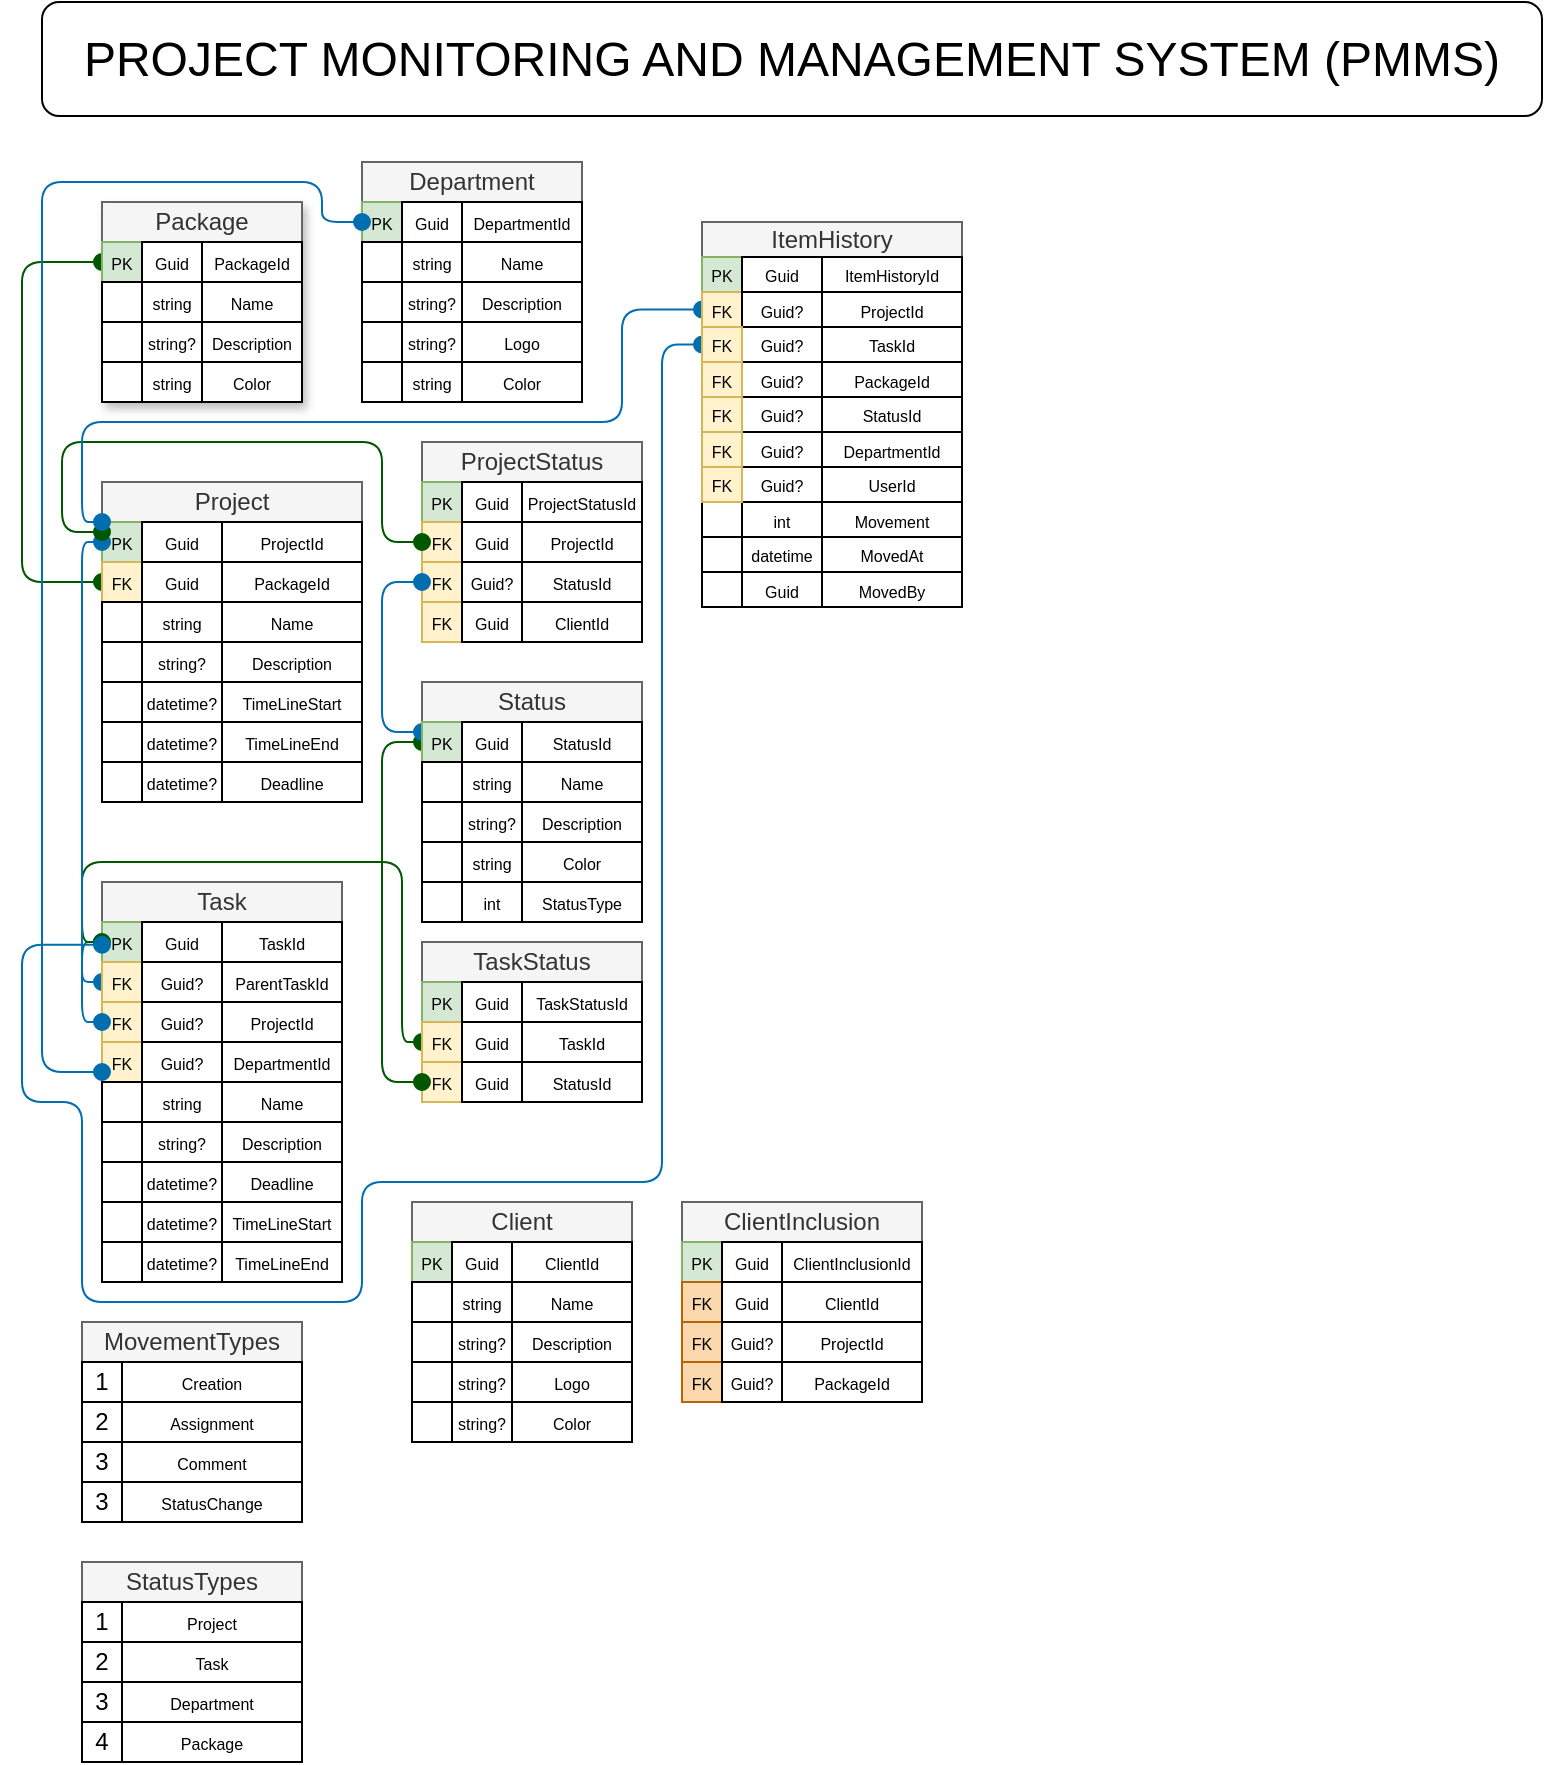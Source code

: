 <mxfile version="26.0.15">
  <diagram name="Page-1" id="BhMnXEd4iuYotzbo9Yvr">
    <mxGraphModel dx="1127" dy="258" grid="1" gridSize="10" guides="1" tooltips="1" connect="1" arrows="1" fold="1" page="1" pageScale="1" pageWidth="850" pageHeight="1100" math="0" shadow="0">
      <root>
        <mxCell id="0" />
        <mxCell id="1" parent="0" />
        <mxCell id="s1-EU_GbL1mds6aHtoGt-2" value="&lt;font style=&quot;font-size: 24px;&quot;&gt;PROJECT MONITORING AND MANAGEMENT SYSTEM (PMMS)&lt;/font&gt;" style="rounded=1;whiteSpace=wrap;html=1;" parent="1" vertex="1">
          <mxGeometry y="20" width="750" height="57" as="geometry" />
        </mxCell>
        <mxCell id="s1-EU_GbL1mds6aHtoGt-74" value="" style="group;shadow=1;fillColor=#008a00;fontColor=#ffffff;strokeColor=#005700;" parent="1" vertex="1" connectable="0">
          <mxGeometry x="30" y="120" width="100" height="100" as="geometry" />
        </mxCell>
        <mxCell id="s1-EU_GbL1mds6aHtoGt-20" value="Package" style="rounded=0;whiteSpace=wrap;html=1;fillColor=#f5f5f5;fontColor=#333333;strokeColor=#666666;" parent="s1-EU_GbL1mds6aHtoGt-74" vertex="1">
          <mxGeometry width="100" height="20" as="geometry" />
        </mxCell>
        <mxCell id="s1-EU_GbL1mds6aHtoGt-21" value="&lt;font style=&quot;font-size: 8px;&quot;&gt;PackageId&lt;/font&gt;" style="rounded=0;whiteSpace=wrap;html=1;" parent="s1-EU_GbL1mds6aHtoGt-74" vertex="1">
          <mxGeometry x="50" y="20" width="50" height="20" as="geometry" />
        </mxCell>
        <mxCell id="MEcoBkt6uBFR-9ehZYJB-12" style="edgeStyle=orthogonalEdgeStyle;rounded=1;orthogonalLoop=1;jettySize=auto;html=1;exitX=0;exitY=0.5;exitDx=0;exitDy=0;fontSize=12;startSize=8;endSize=8;curved=0;startArrow=oval;startFill=1;endArrow=oval;endFill=1;fillColor=#008a00;strokeColor=#005700;" parent="s1-EU_GbL1mds6aHtoGt-74" source="s1-EU_GbL1mds6aHtoGt-22" edge="1">
          <mxGeometry relative="1" as="geometry">
            <mxPoint y="190" as="targetPoint" />
            <Array as="points">
              <mxPoint x="-40" y="30" />
              <mxPoint x="-40" y="190" />
            </Array>
          </mxGeometry>
        </mxCell>
        <mxCell id="s1-EU_GbL1mds6aHtoGt-22" value="&lt;font style=&quot;font-size: 8px;&quot;&gt;PK&lt;/font&gt;" style="rounded=0;whiteSpace=wrap;html=1;fillColor=#d5e8d4;strokeColor=#82b366;" parent="s1-EU_GbL1mds6aHtoGt-74" vertex="1">
          <mxGeometry y="20" width="20" height="20" as="geometry" />
        </mxCell>
        <mxCell id="s1-EU_GbL1mds6aHtoGt-23" value="&lt;font style=&quot;font-size: 8px;&quot;&gt;Guid&lt;/font&gt;" style="rounded=0;whiteSpace=wrap;html=1;" parent="s1-EU_GbL1mds6aHtoGt-74" vertex="1">
          <mxGeometry x="20" y="20" width="30" height="20" as="geometry" />
        </mxCell>
        <mxCell id="s1-EU_GbL1mds6aHtoGt-24" value="&lt;font style=&quot;font-size: 8px;&quot;&gt;Name&lt;/font&gt;" style="rounded=0;whiteSpace=wrap;html=1;" parent="s1-EU_GbL1mds6aHtoGt-74" vertex="1">
          <mxGeometry x="50" y="40" width="50" height="20" as="geometry" />
        </mxCell>
        <mxCell id="s1-EU_GbL1mds6aHtoGt-25" value="" style="rounded=0;whiteSpace=wrap;html=1;" parent="s1-EU_GbL1mds6aHtoGt-74" vertex="1">
          <mxGeometry y="40" width="20" height="20" as="geometry" />
        </mxCell>
        <mxCell id="s1-EU_GbL1mds6aHtoGt-26" value="&lt;font style=&quot;font-size: 8px;&quot;&gt;string&lt;/font&gt;" style="rounded=0;whiteSpace=wrap;html=1;" parent="s1-EU_GbL1mds6aHtoGt-74" vertex="1">
          <mxGeometry x="20" y="40" width="30" height="20" as="geometry" />
        </mxCell>
        <mxCell id="s1-EU_GbL1mds6aHtoGt-27" value="&lt;font style=&quot;font-size: 8px;&quot;&gt;Description&lt;/font&gt;" style="rounded=0;whiteSpace=wrap;html=1;" parent="s1-EU_GbL1mds6aHtoGt-74" vertex="1">
          <mxGeometry x="50" y="60" width="50" height="20" as="geometry" />
        </mxCell>
        <mxCell id="s1-EU_GbL1mds6aHtoGt-28" value="" style="rounded=0;whiteSpace=wrap;html=1;" parent="s1-EU_GbL1mds6aHtoGt-74" vertex="1">
          <mxGeometry y="60" width="20" height="20" as="geometry" />
        </mxCell>
        <mxCell id="s1-EU_GbL1mds6aHtoGt-29" value="&lt;font style=&quot;font-size: 8px;&quot;&gt;string?&lt;/font&gt;" style="rounded=0;whiteSpace=wrap;html=1;" parent="s1-EU_GbL1mds6aHtoGt-74" vertex="1">
          <mxGeometry x="20" y="60" width="30" height="20" as="geometry" />
        </mxCell>
        <mxCell id="s1-EU_GbL1mds6aHtoGt-30" value="&lt;font style=&quot;font-size: 8px;&quot;&gt;Color&lt;/font&gt;" style="rounded=0;whiteSpace=wrap;html=1;" parent="s1-EU_GbL1mds6aHtoGt-74" vertex="1">
          <mxGeometry x="50" y="80" width="50" height="20" as="geometry" />
        </mxCell>
        <mxCell id="s1-EU_GbL1mds6aHtoGt-31" value="" style="rounded=0;whiteSpace=wrap;html=1;" parent="s1-EU_GbL1mds6aHtoGt-74" vertex="1">
          <mxGeometry y="80" width="20" height="20" as="geometry" />
        </mxCell>
        <mxCell id="s1-EU_GbL1mds6aHtoGt-32" value="&lt;font style=&quot;font-size: 8px;&quot;&gt;string&lt;/font&gt;" style="rounded=0;whiteSpace=wrap;html=1;" parent="s1-EU_GbL1mds6aHtoGt-74" vertex="1">
          <mxGeometry x="20" y="80" width="30" height="20" as="geometry" />
        </mxCell>
        <mxCell id="s1-EU_GbL1mds6aHtoGt-76" value="" style="group" parent="1" vertex="1" connectable="0">
          <mxGeometry x="30" y="260" width="130" height="160" as="geometry" />
        </mxCell>
        <mxCell id="s1-EU_GbL1mds6aHtoGt-64" value="&lt;font style=&quot;font-size: 8px;&quot;&gt;Deadline&lt;/font&gt;" style="rounded=0;whiteSpace=wrap;html=1;" parent="s1-EU_GbL1mds6aHtoGt-76" vertex="1">
          <mxGeometry x="60" y="140" width="70" height="20" as="geometry" />
        </mxCell>
        <mxCell id="s1-EU_GbL1mds6aHtoGt-65" value="" style="rounded=0;whiteSpace=wrap;html=1;" parent="s1-EU_GbL1mds6aHtoGt-76" vertex="1">
          <mxGeometry y="140" width="20" height="20" as="geometry" />
        </mxCell>
        <mxCell id="s1-EU_GbL1mds6aHtoGt-66" value="&lt;span style=&quot;font-size: 8px;&quot;&gt;datetime?&lt;/span&gt;" style="rounded=0;whiteSpace=wrap;html=1;" parent="s1-EU_GbL1mds6aHtoGt-76" vertex="1">
          <mxGeometry x="20" y="140" width="40" height="20" as="geometry" />
        </mxCell>
        <mxCell id="s1-EU_GbL1mds6aHtoGt-73" value="" style="group" parent="s1-EU_GbL1mds6aHtoGt-76" vertex="1" connectable="0">
          <mxGeometry width="130" height="140" as="geometry" />
        </mxCell>
        <mxCell id="s1-EU_GbL1mds6aHtoGt-45" value="Project" style="rounded=0;whiteSpace=wrap;html=1;fillColor=#f5f5f5;fontColor=#333333;strokeColor=#666666;" parent="s1-EU_GbL1mds6aHtoGt-73" vertex="1">
          <mxGeometry width="130" height="20" as="geometry" />
        </mxCell>
        <mxCell id="s1-EU_GbL1mds6aHtoGt-46" value="&lt;font style=&quot;font-size: 8px;&quot;&gt;ProjectId&lt;/font&gt;" style="rounded=0;whiteSpace=wrap;html=1;" parent="s1-EU_GbL1mds6aHtoGt-73" vertex="1">
          <mxGeometry x="60" y="20" width="70" height="20" as="geometry" />
        </mxCell>
        <mxCell id="s1-EU_GbL1mds6aHtoGt-47" value="&lt;font style=&quot;font-size: 8px;&quot;&gt;PK&lt;/font&gt;" style="rounded=0;whiteSpace=wrap;html=1;fillColor=#d5e8d4;strokeColor=#82b366;" parent="s1-EU_GbL1mds6aHtoGt-73" vertex="1">
          <mxGeometry y="20" width="20" height="20" as="geometry" />
        </mxCell>
        <mxCell id="s1-EU_GbL1mds6aHtoGt-48" value="&lt;font style=&quot;font-size: 8px;&quot;&gt;Guid&lt;/font&gt;" style="rounded=0;whiteSpace=wrap;html=1;" parent="s1-EU_GbL1mds6aHtoGt-73" vertex="1">
          <mxGeometry x="20" y="20" width="40" height="20" as="geometry" />
        </mxCell>
        <mxCell id="s1-EU_GbL1mds6aHtoGt-49" value="&lt;font style=&quot;font-size: 8px;&quot;&gt;PackageId&lt;/font&gt;" style="rounded=0;whiteSpace=wrap;html=1;" parent="s1-EU_GbL1mds6aHtoGt-73" vertex="1">
          <mxGeometry x="60" y="40" width="70" height="20" as="geometry" />
        </mxCell>
        <mxCell id="s1-EU_GbL1mds6aHtoGt-50" value="&lt;font style=&quot;font-size: 8px;&quot;&gt;FK&lt;/font&gt;" style="rounded=0;whiteSpace=wrap;html=1;fillColor=#fff2cc;strokeColor=#d6b656;" parent="s1-EU_GbL1mds6aHtoGt-73" vertex="1">
          <mxGeometry y="40" width="20" height="20" as="geometry" />
        </mxCell>
        <mxCell id="s1-EU_GbL1mds6aHtoGt-51" value="&lt;font style=&quot;font-size: 8px;&quot;&gt;Guid&lt;/font&gt;" style="rounded=0;whiteSpace=wrap;html=1;" parent="s1-EU_GbL1mds6aHtoGt-73" vertex="1">
          <mxGeometry x="20" y="40" width="40" height="20" as="geometry" />
        </mxCell>
        <mxCell id="s1-EU_GbL1mds6aHtoGt-52" value="&lt;font style=&quot;font-size: 8px;&quot;&gt;Name&lt;/font&gt;" style="rounded=0;whiteSpace=wrap;html=1;" parent="s1-EU_GbL1mds6aHtoGt-73" vertex="1">
          <mxGeometry x="60" y="60" width="70" height="20" as="geometry" />
        </mxCell>
        <mxCell id="s1-EU_GbL1mds6aHtoGt-53" value="" style="rounded=0;whiteSpace=wrap;html=1;" parent="s1-EU_GbL1mds6aHtoGt-73" vertex="1">
          <mxGeometry y="60" width="20" height="20" as="geometry" />
        </mxCell>
        <mxCell id="s1-EU_GbL1mds6aHtoGt-54" value="&lt;font style=&quot;font-size: 8px;&quot;&gt;string&lt;/font&gt;" style="rounded=0;whiteSpace=wrap;html=1;" parent="s1-EU_GbL1mds6aHtoGt-73" vertex="1">
          <mxGeometry x="20" y="60" width="40" height="20" as="geometry" />
        </mxCell>
        <mxCell id="s1-EU_GbL1mds6aHtoGt-55" value="&lt;font style=&quot;font-size: 8px;&quot;&gt;Description&lt;/font&gt;" style="rounded=0;whiteSpace=wrap;html=1;" parent="s1-EU_GbL1mds6aHtoGt-73" vertex="1">
          <mxGeometry x="60" y="80" width="70" height="20" as="geometry" />
        </mxCell>
        <mxCell id="s1-EU_GbL1mds6aHtoGt-56" value="" style="rounded=0;whiteSpace=wrap;html=1;" parent="s1-EU_GbL1mds6aHtoGt-73" vertex="1">
          <mxGeometry y="80" width="20" height="20" as="geometry" />
        </mxCell>
        <mxCell id="s1-EU_GbL1mds6aHtoGt-57" value="&lt;font style=&quot;font-size: 8px;&quot;&gt;string?&lt;/font&gt;" style="rounded=0;whiteSpace=wrap;html=1;" parent="s1-EU_GbL1mds6aHtoGt-73" vertex="1">
          <mxGeometry x="20" y="80" width="40" height="20" as="geometry" />
        </mxCell>
        <mxCell id="s1-EU_GbL1mds6aHtoGt-58" value="&lt;font style=&quot;font-size: 8px;&quot;&gt;TimeLineStart&lt;/font&gt;" style="rounded=0;whiteSpace=wrap;html=1;" parent="s1-EU_GbL1mds6aHtoGt-73" vertex="1">
          <mxGeometry x="60" y="100" width="70" height="20" as="geometry" />
        </mxCell>
        <mxCell id="s1-EU_GbL1mds6aHtoGt-59" value="" style="rounded=0;whiteSpace=wrap;html=1;" parent="s1-EU_GbL1mds6aHtoGt-73" vertex="1">
          <mxGeometry y="100" width="20" height="20" as="geometry" />
        </mxCell>
        <mxCell id="s1-EU_GbL1mds6aHtoGt-60" value="&lt;span style=&quot;font-size: 8px;&quot;&gt;datetime?&lt;/span&gt;" style="rounded=0;whiteSpace=wrap;html=1;" parent="s1-EU_GbL1mds6aHtoGt-73" vertex="1">
          <mxGeometry x="20" y="100" width="40" height="20" as="geometry" />
        </mxCell>
        <mxCell id="s1-EU_GbL1mds6aHtoGt-61" value="&lt;span style=&quot;font-size: 8px;&quot;&gt;TimeLineEnd&lt;/span&gt;" style="rounded=0;whiteSpace=wrap;html=1;" parent="s1-EU_GbL1mds6aHtoGt-73" vertex="1">
          <mxGeometry x="60" y="120" width="70" height="20" as="geometry" />
        </mxCell>
        <mxCell id="s1-EU_GbL1mds6aHtoGt-62" value="" style="rounded=0;whiteSpace=wrap;html=1;" parent="s1-EU_GbL1mds6aHtoGt-73" vertex="1">
          <mxGeometry y="120" width="20" height="20" as="geometry" />
        </mxCell>
        <mxCell id="s1-EU_GbL1mds6aHtoGt-63" value="&lt;span style=&quot;font-size: 8px;&quot;&gt;datetime?&lt;/span&gt;" style="rounded=0;whiteSpace=wrap;html=1;" parent="s1-EU_GbL1mds6aHtoGt-73" vertex="1">
          <mxGeometry x="20" y="120" width="40" height="20" as="geometry" />
        </mxCell>
        <mxCell id="s1-EU_GbL1mds6aHtoGt-77" value="" style="group" parent="1" vertex="1" connectable="0">
          <mxGeometry x="160" y="100" width="110" height="100" as="geometry" />
        </mxCell>
        <mxCell id="s1-EU_GbL1mds6aHtoGt-78" value="Department" style="rounded=0;whiteSpace=wrap;html=1;fillColor=#f5f5f5;fontColor=#333333;strokeColor=#666666;" parent="s1-EU_GbL1mds6aHtoGt-77" vertex="1">
          <mxGeometry width="110" height="20" as="geometry" />
        </mxCell>
        <mxCell id="s1-EU_GbL1mds6aHtoGt-79" value="&lt;font style=&quot;font-size: 8px;&quot;&gt;DepartmentId&lt;/font&gt;" style="rounded=0;whiteSpace=wrap;html=1;" parent="s1-EU_GbL1mds6aHtoGt-77" vertex="1">
          <mxGeometry x="50" y="20" width="60" height="20" as="geometry" />
        </mxCell>
        <mxCell id="s1-EU_GbL1mds6aHtoGt-80" value="&lt;font style=&quot;font-size: 8px;&quot;&gt;PK&lt;/font&gt;" style="rounded=0;whiteSpace=wrap;html=1;fillColor=#d5e8d4;strokeColor=#82b366;" parent="s1-EU_GbL1mds6aHtoGt-77" vertex="1">
          <mxGeometry y="20" width="20" height="20" as="geometry" />
        </mxCell>
        <mxCell id="s1-EU_GbL1mds6aHtoGt-81" value="&lt;span style=&quot;font-size: 8px;&quot;&gt;Guid&lt;/span&gt;" style="rounded=0;whiteSpace=wrap;html=1;" parent="s1-EU_GbL1mds6aHtoGt-77" vertex="1">
          <mxGeometry x="20" y="20" width="30" height="20" as="geometry" />
        </mxCell>
        <mxCell id="s1-EU_GbL1mds6aHtoGt-82" value="&lt;font style=&quot;font-size: 8px;&quot;&gt;Name&lt;/font&gt;" style="rounded=0;whiteSpace=wrap;html=1;" parent="s1-EU_GbL1mds6aHtoGt-77" vertex="1">
          <mxGeometry x="50" y="40" width="60" height="20" as="geometry" />
        </mxCell>
        <mxCell id="s1-EU_GbL1mds6aHtoGt-83" value="" style="rounded=0;whiteSpace=wrap;html=1;" parent="s1-EU_GbL1mds6aHtoGt-77" vertex="1">
          <mxGeometry y="40" width="20" height="20" as="geometry" />
        </mxCell>
        <mxCell id="s1-EU_GbL1mds6aHtoGt-84" value="&lt;font style=&quot;font-size: 8px;&quot;&gt;string&lt;/font&gt;" style="rounded=0;whiteSpace=wrap;html=1;" parent="s1-EU_GbL1mds6aHtoGt-77" vertex="1">
          <mxGeometry x="20" y="40" width="30" height="20" as="geometry" />
        </mxCell>
        <mxCell id="s1-EU_GbL1mds6aHtoGt-85" value="&lt;font style=&quot;font-size: 8px;&quot;&gt;Description&lt;/font&gt;" style="rounded=0;whiteSpace=wrap;html=1;" parent="s1-EU_GbL1mds6aHtoGt-77" vertex="1">
          <mxGeometry x="50" y="60" width="60" height="20" as="geometry" />
        </mxCell>
        <mxCell id="s1-EU_GbL1mds6aHtoGt-86" value="" style="rounded=0;whiteSpace=wrap;html=1;" parent="s1-EU_GbL1mds6aHtoGt-77" vertex="1">
          <mxGeometry y="60" width="20" height="20" as="geometry" />
        </mxCell>
        <mxCell id="s1-EU_GbL1mds6aHtoGt-87" value="&lt;font style=&quot;font-size: 8px;&quot;&gt;string?&lt;/font&gt;" style="rounded=0;whiteSpace=wrap;html=1;" parent="s1-EU_GbL1mds6aHtoGt-77" vertex="1">
          <mxGeometry x="20" y="60" width="30" height="20" as="geometry" />
        </mxCell>
        <mxCell id="s1-EU_GbL1mds6aHtoGt-88" value="&lt;font style=&quot;font-size: 8px;&quot;&gt;Logo&lt;/font&gt;" style="rounded=0;whiteSpace=wrap;html=1;" parent="s1-EU_GbL1mds6aHtoGt-77" vertex="1">
          <mxGeometry x="50" y="80" width="60" height="20" as="geometry" />
        </mxCell>
        <mxCell id="s1-EU_GbL1mds6aHtoGt-89" value="" style="rounded=0;whiteSpace=wrap;html=1;" parent="s1-EU_GbL1mds6aHtoGt-77" vertex="1">
          <mxGeometry y="80" width="20" height="20" as="geometry" />
        </mxCell>
        <mxCell id="s1-EU_GbL1mds6aHtoGt-90" value="&lt;font style=&quot;font-size: 8px;&quot;&gt;string?&lt;/font&gt;" style="rounded=0;whiteSpace=wrap;html=1;" parent="s1-EU_GbL1mds6aHtoGt-77" vertex="1">
          <mxGeometry x="20" y="80" width="30" height="20" as="geometry" />
        </mxCell>
        <mxCell id="s1-EU_GbL1mds6aHtoGt-119" value="" style="group;fillColor=#fff2cc;strokeColor=#d6b656;" parent="1" vertex="1" connectable="0">
          <mxGeometry x="190" y="240" width="110" height="80" as="geometry" />
        </mxCell>
        <mxCell id="s1-EU_GbL1mds6aHtoGt-106" value="ProjectStatus" style="rounded=0;whiteSpace=wrap;html=1;fillColor=#f5f5f5;fontColor=#333333;strokeColor=#666666;" parent="s1-EU_GbL1mds6aHtoGt-119" vertex="1">
          <mxGeometry width="110" height="20" as="geometry" />
        </mxCell>
        <mxCell id="s1-EU_GbL1mds6aHtoGt-107" value="&lt;font style=&quot;font-size: 8px;&quot;&gt;ProjectStatusId&lt;/font&gt;" style="rounded=0;whiteSpace=wrap;html=1;" parent="s1-EU_GbL1mds6aHtoGt-119" vertex="1">
          <mxGeometry x="50" y="20" width="60" height="20" as="geometry" />
        </mxCell>
        <mxCell id="s1-EU_GbL1mds6aHtoGt-108" value="&lt;font style=&quot;font-size: 8px;&quot;&gt;PK&lt;/font&gt;" style="rounded=0;whiteSpace=wrap;html=1;fillColor=#d5e8d4;strokeColor=#82b366;" parent="s1-EU_GbL1mds6aHtoGt-119" vertex="1">
          <mxGeometry y="20" width="20" height="20" as="geometry" />
        </mxCell>
        <mxCell id="s1-EU_GbL1mds6aHtoGt-109" value="&lt;span style=&quot;font-size: 8px;&quot;&gt;Guid&lt;/span&gt;" style="rounded=0;whiteSpace=wrap;html=1;" parent="s1-EU_GbL1mds6aHtoGt-119" vertex="1">
          <mxGeometry x="20" y="20" width="30" height="20" as="geometry" />
        </mxCell>
        <mxCell id="s1-EU_GbL1mds6aHtoGt-110" value="&lt;span style=&quot;font-size: 8px;&quot;&gt;ProjectId&lt;/span&gt;" style="rounded=0;whiteSpace=wrap;html=1;" parent="s1-EU_GbL1mds6aHtoGt-119" vertex="1">
          <mxGeometry x="50" y="40" width="60" height="20" as="geometry" />
        </mxCell>
        <mxCell id="s1-EU_GbL1mds6aHtoGt-111" value="&lt;span style=&quot;font-size: 8px;&quot;&gt;FK&lt;/span&gt;" style="rounded=0;whiteSpace=wrap;html=1;fillColor=#fff2cc;strokeColor=#d6b656;" parent="s1-EU_GbL1mds6aHtoGt-119" vertex="1">
          <mxGeometry y="40" width="20" height="20" as="geometry" />
        </mxCell>
        <mxCell id="s1-EU_GbL1mds6aHtoGt-112" value="&lt;span style=&quot;font-size: 8px;&quot;&gt;Guid&lt;/span&gt;" style="rounded=0;whiteSpace=wrap;html=1;" parent="s1-EU_GbL1mds6aHtoGt-119" vertex="1">
          <mxGeometry x="20" y="40" width="30" height="20" as="geometry" />
        </mxCell>
        <mxCell id="s1-EU_GbL1mds6aHtoGt-113" value="&lt;span style=&quot;font-size: 8px;&quot;&gt;StatusId&lt;/span&gt;" style="rounded=0;whiteSpace=wrap;html=1;" parent="s1-EU_GbL1mds6aHtoGt-119" vertex="1">
          <mxGeometry x="50" y="60" width="60" height="20" as="geometry" />
        </mxCell>
        <mxCell id="s1-EU_GbL1mds6aHtoGt-114" value="&lt;span style=&quot;font-size: 8px;&quot;&gt;FK&lt;/span&gt;" style="rounded=0;whiteSpace=wrap;html=1;fillColor=#fff2cc;strokeColor=#d6b656;" parent="s1-EU_GbL1mds6aHtoGt-119" vertex="1">
          <mxGeometry y="60" width="20" height="20" as="geometry" />
        </mxCell>
        <mxCell id="s1-EU_GbL1mds6aHtoGt-115" value="&lt;font style=&quot;font-size: 8px;&quot;&gt;Guid?&lt;/font&gt;" style="rounded=0;whiteSpace=wrap;html=1;" parent="s1-EU_GbL1mds6aHtoGt-119" vertex="1">
          <mxGeometry x="20" y="60" width="30" height="20" as="geometry" />
        </mxCell>
        <mxCell id="s1-EU_GbL1mds6aHtoGt-145" value="" style="group" parent="1" vertex="1" connectable="0">
          <mxGeometry x="30" y="460" width="120" height="160" as="geometry" />
        </mxCell>
        <mxCell id="s1-EU_GbL1mds6aHtoGt-122" value="" style="group;fillColor=#fff2cc;strokeColor=#d6b656;" parent="s1-EU_GbL1mds6aHtoGt-145" vertex="1" connectable="0">
          <mxGeometry width="120" height="100" as="geometry" />
        </mxCell>
        <mxCell id="s1-EU_GbL1mds6aHtoGt-123" value="Task" style="rounded=0;whiteSpace=wrap;html=1;fillColor=#f5f5f5;fontColor=#333333;strokeColor=#666666;" parent="s1-EU_GbL1mds6aHtoGt-122" vertex="1">
          <mxGeometry width="120" height="20" as="geometry" />
        </mxCell>
        <mxCell id="s1-EU_GbL1mds6aHtoGt-124" value="&lt;font style=&quot;font-size: 8px;&quot;&gt;TaskId&lt;/font&gt;" style="rounded=0;whiteSpace=wrap;html=1;" parent="s1-EU_GbL1mds6aHtoGt-122" vertex="1">
          <mxGeometry x="60" y="20" width="60" height="20" as="geometry" />
        </mxCell>
        <mxCell id="MEcoBkt6uBFR-9ehZYJB-14" style="edgeStyle=orthogonalEdgeStyle;shape=connector;curved=0;rounded=1;orthogonalLoop=1;jettySize=auto;html=1;exitX=0;exitY=0.5;exitDx=0;exitDy=0;entryX=0;entryY=0.5;entryDx=0;entryDy=0;strokeColor=#006EAF;align=center;verticalAlign=middle;fontFamily=Helvetica;fontSize=12;fontColor=default;labelBackgroundColor=default;startArrow=oval;startFill=1;startSize=8;endArrow=oval;endFill=1;endSize=8;fillColor=#1ba1e2;" parent="s1-EU_GbL1mds6aHtoGt-122" source="s1-EU_GbL1mds6aHtoGt-125" target="s1-EU_GbL1mds6aHtoGt-128" edge="1">
          <mxGeometry relative="1" as="geometry">
            <Array as="points">
              <mxPoint x="-10" y="30" />
              <mxPoint x="-10" y="50" />
            </Array>
          </mxGeometry>
        </mxCell>
        <mxCell id="s1-EU_GbL1mds6aHtoGt-125" value="&lt;font style=&quot;font-size: 8px;&quot;&gt;PK&lt;/font&gt;" style="rounded=0;whiteSpace=wrap;html=1;fillColor=#d5e8d4;strokeColor=#82b366;" parent="s1-EU_GbL1mds6aHtoGt-122" vertex="1">
          <mxGeometry y="20" width="20" height="20" as="geometry" />
        </mxCell>
        <mxCell id="s1-EU_GbL1mds6aHtoGt-126" value="&lt;font style=&quot;font-size: 8px;&quot;&gt;Guid&lt;/font&gt;" style="rounded=0;whiteSpace=wrap;html=1;" parent="s1-EU_GbL1mds6aHtoGt-122" vertex="1">
          <mxGeometry x="20" y="20" width="40" height="20" as="geometry" />
        </mxCell>
        <mxCell id="s1-EU_GbL1mds6aHtoGt-127" value="&lt;font style=&quot;font-size: 8px;&quot;&gt;ParentTaskId&lt;/font&gt;" style="rounded=0;whiteSpace=wrap;html=1;" parent="s1-EU_GbL1mds6aHtoGt-122" vertex="1">
          <mxGeometry x="60" y="40" width="60" height="20" as="geometry" />
        </mxCell>
        <mxCell id="s1-EU_GbL1mds6aHtoGt-128" value="&lt;span style=&quot;font-size: 8px;&quot;&gt;FK&lt;/span&gt;" style="rounded=0;whiteSpace=wrap;html=1;fillColor=#fff2cc;strokeColor=#d6b656;" parent="s1-EU_GbL1mds6aHtoGt-122" vertex="1">
          <mxGeometry y="40" width="20" height="20" as="geometry" />
        </mxCell>
        <mxCell id="s1-EU_GbL1mds6aHtoGt-129" value="&lt;font style=&quot;font-size: 8px;&quot;&gt;Guid?&lt;/font&gt;" style="rounded=0;whiteSpace=wrap;html=1;" parent="s1-EU_GbL1mds6aHtoGt-122" vertex="1">
          <mxGeometry x="20" y="40" width="40" height="20" as="geometry" />
        </mxCell>
        <mxCell id="s1-EU_GbL1mds6aHtoGt-130" value="&lt;font style=&quot;font-size: 8px;&quot;&gt;ProjectId&lt;/font&gt;" style="rounded=0;whiteSpace=wrap;html=1;" parent="s1-EU_GbL1mds6aHtoGt-122" vertex="1">
          <mxGeometry x="60" y="60" width="60" height="20" as="geometry" />
        </mxCell>
        <mxCell id="s1-EU_GbL1mds6aHtoGt-131" value="&lt;span style=&quot;font-size: 8px;&quot;&gt;FK&lt;/span&gt;" style="rounded=0;whiteSpace=wrap;html=1;fillColor=#fff2cc;strokeColor=#d6b656;" parent="s1-EU_GbL1mds6aHtoGt-122" vertex="1">
          <mxGeometry y="60" width="20" height="20" as="geometry" />
        </mxCell>
        <mxCell id="s1-EU_GbL1mds6aHtoGt-132" value="&lt;font style=&quot;font-size: 8px;&quot;&gt;Guid?&lt;/font&gt;" style="rounded=0;whiteSpace=wrap;html=1;" parent="s1-EU_GbL1mds6aHtoGt-122" vertex="1">
          <mxGeometry x="20" y="60" width="40" height="20" as="geometry" />
        </mxCell>
        <mxCell id="s1-EU_GbL1mds6aHtoGt-133" value="&lt;span style=&quot;font-size: 8px;&quot;&gt;DepartmentId&lt;/span&gt;" style="rounded=0;whiteSpace=wrap;html=1;" parent="s1-EU_GbL1mds6aHtoGt-122" vertex="1">
          <mxGeometry x="60" y="80" width="60" height="20" as="geometry" />
        </mxCell>
        <mxCell id="s1-EU_GbL1mds6aHtoGt-134" value="&lt;span style=&quot;font-size: 8px;&quot;&gt;FK&lt;/span&gt;" style="rounded=0;whiteSpace=wrap;html=1;fillColor=#fff2cc;strokeColor=#d6b656;" parent="s1-EU_GbL1mds6aHtoGt-122" vertex="1">
          <mxGeometry y="80" width="20" height="20" as="geometry" />
        </mxCell>
        <mxCell id="s1-EU_GbL1mds6aHtoGt-135" value="&lt;span style=&quot;font-size: 8px;&quot;&gt;Guid?&lt;/span&gt;" style="rounded=0;whiteSpace=wrap;html=1;" parent="s1-EU_GbL1mds6aHtoGt-122" vertex="1">
          <mxGeometry x="20" y="80" width="40" height="20" as="geometry" />
        </mxCell>
        <mxCell id="s1-EU_GbL1mds6aHtoGt-136" value="&lt;span style=&quot;font-size: 8px;&quot;&gt;Name&lt;/span&gt;" style="rounded=0;whiteSpace=wrap;html=1;" parent="s1-EU_GbL1mds6aHtoGt-145" vertex="1">
          <mxGeometry x="60" y="100" width="60" height="20" as="geometry" />
        </mxCell>
        <mxCell id="s1-EU_GbL1mds6aHtoGt-137" value="" style="rounded=0;whiteSpace=wrap;html=1;" parent="s1-EU_GbL1mds6aHtoGt-145" vertex="1">
          <mxGeometry y="100" width="20" height="20" as="geometry" />
        </mxCell>
        <mxCell id="s1-EU_GbL1mds6aHtoGt-138" value="&lt;span style=&quot;font-size: 8px;&quot;&gt;string&lt;/span&gt;" style="rounded=0;whiteSpace=wrap;html=1;" parent="s1-EU_GbL1mds6aHtoGt-145" vertex="1">
          <mxGeometry x="20" y="100" width="40" height="20" as="geometry" />
        </mxCell>
        <mxCell id="s1-EU_GbL1mds6aHtoGt-139" value="&lt;span style=&quot;font-size: 8px;&quot;&gt;Description&lt;/span&gt;" style="rounded=0;whiteSpace=wrap;html=1;" parent="s1-EU_GbL1mds6aHtoGt-145" vertex="1">
          <mxGeometry x="60" y="120" width="60" height="20" as="geometry" />
        </mxCell>
        <mxCell id="s1-EU_GbL1mds6aHtoGt-140" value="" style="rounded=0;whiteSpace=wrap;html=1;" parent="s1-EU_GbL1mds6aHtoGt-145" vertex="1">
          <mxGeometry y="120" width="20" height="20" as="geometry" />
        </mxCell>
        <mxCell id="s1-EU_GbL1mds6aHtoGt-141" value="&lt;span style=&quot;font-size: 8px;&quot;&gt;string?&lt;/span&gt;" style="rounded=0;whiteSpace=wrap;html=1;" parent="s1-EU_GbL1mds6aHtoGt-145" vertex="1">
          <mxGeometry x="20" y="120" width="40" height="20" as="geometry" />
        </mxCell>
        <mxCell id="s1-EU_GbL1mds6aHtoGt-142" value="&lt;span style=&quot;font-size: 8px;&quot;&gt;Deadline&lt;/span&gt;" style="rounded=0;whiteSpace=wrap;html=1;" parent="s1-EU_GbL1mds6aHtoGt-145" vertex="1">
          <mxGeometry x="60" y="140" width="60" height="20" as="geometry" />
        </mxCell>
        <mxCell id="s1-EU_GbL1mds6aHtoGt-143" value="" style="rounded=0;whiteSpace=wrap;html=1;" parent="s1-EU_GbL1mds6aHtoGt-145" vertex="1">
          <mxGeometry y="140" width="20" height="20" as="geometry" />
        </mxCell>
        <mxCell id="s1-EU_GbL1mds6aHtoGt-144" value="&lt;span style=&quot;font-size: 8px;&quot;&gt;datetime?&lt;/span&gt;" style="rounded=0;whiteSpace=wrap;html=1;" parent="s1-EU_GbL1mds6aHtoGt-145" vertex="1">
          <mxGeometry x="20" y="140" width="40" height="20" as="geometry" />
        </mxCell>
        <mxCell id="s1-EU_GbL1mds6aHtoGt-164" value="" style="group" parent="1" vertex="1" connectable="0">
          <mxGeometry x="190" y="490" width="110" height="80" as="geometry" />
        </mxCell>
        <mxCell id="s1-EU_GbL1mds6aHtoGt-151" value="TaskStatus" style="rounded=0;whiteSpace=wrap;html=1;fillColor=#f5f5f5;fontColor=#333333;strokeColor=#666666;" parent="s1-EU_GbL1mds6aHtoGt-164" vertex="1">
          <mxGeometry width="110" height="20" as="geometry" />
        </mxCell>
        <mxCell id="s1-EU_GbL1mds6aHtoGt-152" value="&lt;font style=&quot;font-size: 8px;&quot;&gt;TaskStatusId&lt;/font&gt;" style="rounded=0;whiteSpace=wrap;html=1;" parent="s1-EU_GbL1mds6aHtoGt-164" vertex="1">
          <mxGeometry x="50" y="20" width="60" height="20" as="geometry" />
        </mxCell>
        <mxCell id="s1-EU_GbL1mds6aHtoGt-153" value="&lt;font style=&quot;font-size: 8px;&quot;&gt;PK&lt;/font&gt;" style="rounded=0;whiteSpace=wrap;html=1;fillColor=#d5e8d4;strokeColor=#82b366;" parent="s1-EU_GbL1mds6aHtoGt-164" vertex="1">
          <mxGeometry y="20" width="20" height="20" as="geometry" />
        </mxCell>
        <mxCell id="s1-EU_GbL1mds6aHtoGt-154" value="&lt;font style=&quot;font-size: 8px;&quot;&gt;Guid&lt;/font&gt;" style="rounded=0;whiteSpace=wrap;html=1;" parent="s1-EU_GbL1mds6aHtoGt-164" vertex="1">
          <mxGeometry x="20" y="20" width="30" height="20" as="geometry" />
        </mxCell>
        <mxCell id="s1-EU_GbL1mds6aHtoGt-155" value="&lt;span style=&quot;font-size: 8px;&quot;&gt;TaskId&lt;/span&gt;" style="rounded=0;whiteSpace=wrap;html=1;" parent="s1-EU_GbL1mds6aHtoGt-164" vertex="1">
          <mxGeometry x="50" y="40" width="60" height="20" as="geometry" />
        </mxCell>
        <mxCell id="MEcoBkt6uBFR-9ehZYJB-18" style="edgeStyle=orthogonalEdgeStyle;shape=connector;curved=0;rounded=1;orthogonalLoop=1;jettySize=auto;html=1;exitX=0;exitY=0.5;exitDx=0;exitDy=0;strokeColor=#005700;align=center;verticalAlign=middle;fontFamily=Helvetica;fontSize=12;fontColor=default;labelBackgroundColor=default;startArrow=oval;startFill=1;startSize=8;endArrow=oval;endFill=1;endSize=8;fillColor=#008a00;" parent="s1-EU_GbL1mds6aHtoGt-164" source="s1-EU_GbL1mds6aHtoGt-156" edge="1">
          <mxGeometry relative="1" as="geometry">
            <mxPoint x="-160" as="targetPoint" />
            <Array as="points">
              <mxPoint x="-10" y="50" />
              <mxPoint x="-10" y="-40" />
              <mxPoint x="-170" y="-40" />
              <mxPoint x="-170" />
            </Array>
          </mxGeometry>
        </mxCell>
        <mxCell id="s1-EU_GbL1mds6aHtoGt-156" value="&lt;span style=&quot;font-size: 8px;&quot;&gt;FK&lt;/span&gt;" style="rounded=0;whiteSpace=wrap;html=1;fillColor=#fff2cc;strokeColor=#d6b656;" parent="s1-EU_GbL1mds6aHtoGt-164" vertex="1">
          <mxGeometry y="40" width="20" height="20" as="geometry" />
        </mxCell>
        <mxCell id="s1-EU_GbL1mds6aHtoGt-157" value="&lt;font style=&quot;font-size: 8px;&quot;&gt;Guid&lt;/font&gt;" style="rounded=0;whiteSpace=wrap;html=1;" parent="s1-EU_GbL1mds6aHtoGt-164" vertex="1">
          <mxGeometry x="20" y="40" width="30" height="20" as="geometry" />
        </mxCell>
        <mxCell id="s1-EU_GbL1mds6aHtoGt-158" value="&lt;span style=&quot;font-size: 8px;&quot;&gt;StatusId&lt;/span&gt;" style="rounded=0;whiteSpace=wrap;html=1;" parent="s1-EU_GbL1mds6aHtoGt-164" vertex="1">
          <mxGeometry x="50" y="60" width="60" height="20" as="geometry" />
        </mxCell>
        <mxCell id="s1-EU_GbL1mds6aHtoGt-159" value="&lt;span style=&quot;font-size: 8px;&quot;&gt;FK&lt;/span&gt;" style="rounded=0;whiteSpace=wrap;html=1;fillColor=#fff2cc;strokeColor=#d6b656;" parent="s1-EU_GbL1mds6aHtoGt-164" vertex="1">
          <mxGeometry y="60" width="20" height="20" as="geometry" />
        </mxCell>
        <mxCell id="s1-EU_GbL1mds6aHtoGt-160" value="&lt;span style=&quot;font-size: 8px;&quot;&gt;Guid&lt;/span&gt;" style="rounded=0;whiteSpace=wrap;html=1;" parent="s1-EU_GbL1mds6aHtoGt-164" vertex="1">
          <mxGeometry x="20" y="60" width="30" height="20" as="geometry" />
        </mxCell>
        <mxCell id="MEcoBkt6uBFR-9ehZYJB-11" style="edgeStyle=orthogonalEdgeStyle;rounded=1;orthogonalLoop=1;jettySize=auto;html=1;exitX=0;exitY=0.5;exitDx=0;exitDy=0;entryX=0;entryY=0.25;entryDx=0;entryDy=0;fontSize=12;startSize=8;endSize=8;strokeColor=none;endArrow=oval;endFill=1;startArrow=oval;startFill=1;curved=0;" parent="1" source="s1-EU_GbL1mds6aHtoGt-50" target="s1-EU_GbL1mds6aHtoGt-22" edge="1">
          <mxGeometry relative="1" as="geometry">
            <Array as="points">
              <mxPoint x="20" y="320" />
              <mxPoint x="20" y="145" />
            </Array>
          </mxGeometry>
        </mxCell>
        <mxCell id="MEcoBkt6uBFR-9ehZYJB-15" style="edgeStyle=orthogonalEdgeStyle;shape=connector;curved=0;rounded=1;orthogonalLoop=1;jettySize=auto;html=1;entryX=0;entryY=0.5;entryDx=0;entryDy=0;strokeColor=#006EAF;align=center;verticalAlign=middle;fontFamily=Helvetica;fontSize=12;fontColor=default;labelBackgroundColor=default;startArrow=oval;startFill=1;startSize=8;endArrow=oval;endFill=1;endSize=8;fillColor=#1ba1e2;" parent="1" source="s1-EU_GbL1mds6aHtoGt-131" target="s1-EU_GbL1mds6aHtoGt-47" edge="1">
          <mxGeometry relative="1" as="geometry">
            <Array as="points">
              <mxPoint x="20" y="530" />
              <mxPoint x="20" y="290" />
            </Array>
          </mxGeometry>
        </mxCell>
        <mxCell id="MEcoBkt6uBFR-9ehZYJB-16" style="edgeStyle=orthogonalEdgeStyle;shape=connector;curved=0;rounded=1;orthogonalLoop=1;jettySize=auto;html=1;exitX=0;exitY=0.75;exitDx=0;exitDy=0;entryX=0;entryY=0.5;entryDx=0;entryDy=0;strokeColor=#006EAF;align=center;verticalAlign=middle;fontFamily=Helvetica;fontSize=12;fontColor=default;labelBackgroundColor=default;startArrow=oval;startFill=1;startSize=8;endArrow=oval;endFill=1;endSize=8;fillColor=#1ba1e2;" parent="1" source="s1-EU_GbL1mds6aHtoGt-134" target="s1-EU_GbL1mds6aHtoGt-80" edge="1">
          <mxGeometry relative="1" as="geometry">
            <Array as="points">
              <mxPoint y="555" />
              <mxPoint y="110" />
              <mxPoint x="140" y="110" />
              <mxPoint x="140" y="130" />
              <mxPoint x="160" y="130" />
            </Array>
          </mxGeometry>
        </mxCell>
        <mxCell id="MEcoBkt6uBFR-9ehZYJB-17" style="edgeStyle=orthogonalEdgeStyle;shape=connector;curved=0;rounded=1;orthogonalLoop=1;jettySize=auto;html=1;exitX=0;exitY=0.5;exitDx=0;exitDy=0;entryX=0;entryY=0.5;entryDx=0;entryDy=0;strokeColor=#005700;align=center;verticalAlign=middle;fontFamily=Helvetica;fontSize=12;fontColor=default;labelBackgroundColor=default;startArrow=oval;startFill=1;startSize=8;endArrow=oval;endFill=1;endSize=8;fillColor=#008a00;" parent="1" source="s1-EU_GbL1mds6aHtoGt-159" target="s1-EU_GbL1mds6aHtoGt-94" edge="1">
          <mxGeometry relative="1" as="geometry" />
        </mxCell>
        <mxCell id="MEcoBkt6uBFR-9ehZYJB-19" style="edgeStyle=orthogonalEdgeStyle;shape=connector;curved=0;rounded=1;orthogonalLoop=1;jettySize=auto;html=1;exitX=0;exitY=0.25;exitDx=0;exitDy=0;entryX=0;entryY=0.5;entryDx=0;entryDy=0;strokeColor=#006EAF;align=center;verticalAlign=middle;fontFamily=Helvetica;fontSize=12;fontColor=default;labelBackgroundColor=default;startArrow=oval;startFill=1;startSize=8;endArrow=oval;endFill=1;endSize=8;fillColor=#1ba1e2;" parent="1" source="s1-EU_GbL1mds6aHtoGt-94" target="s1-EU_GbL1mds6aHtoGt-114" edge="1">
          <mxGeometry relative="1" as="geometry" />
        </mxCell>
        <mxCell id="MEcoBkt6uBFR-9ehZYJB-20" style="edgeStyle=orthogonalEdgeStyle;shape=connector;curved=0;rounded=1;orthogonalLoop=1;jettySize=auto;html=1;exitX=0;exitY=0.5;exitDx=0;exitDy=0;entryX=0;entryY=0.25;entryDx=0;entryDy=0;strokeColor=#005700;align=center;verticalAlign=middle;fontFamily=Helvetica;fontSize=12;fontColor=default;labelBackgroundColor=default;startArrow=oval;startFill=1;startSize=8;endArrow=oval;endFill=1;endSize=8;fillColor=#008a00;" parent="1" source="s1-EU_GbL1mds6aHtoGt-111" target="s1-EU_GbL1mds6aHtoGt-47" edge="1">
          <mxGeometry relative="1" as="geometry">
            <Array as="points">
              <mxPoint x="170" y="290" />
              <mxPoint x="170" y="240" />
              <mxPoint x="10" y="240" />
              <mxPoint x="10" y="285" />
            </Array>
          </mxGeometry>
        </mxCell>
        <mxCell id="MEcoBkt6uBFR-9ehZYJB-48" style="edgeStyle=orthogonalEdgeStyle;shape=connector;curved=0;rounded=1;orthogonalLoop=1;jettySize=auto;html=1;exitX=0;exitY=0.5;exitDx=0;exitDy=0;entryX=0;entryY=0;entryDx=0;entryDy=0;strokeColor=#006EAF;align=center;verticalAlign=middle;fontFamily=Helvetica;fontSize=12;fontColor=default;labelBackgroundColor=default;startArrow=oval;startFill=1;startSize=8;endArrow=oval;endFill=1;endSize=8;fillColor=#1ba1e2;" parent="1" source="MEcoBkt6uBFR-9ehZYJB-31" target="s1-EU_GbL1mds6aHtoGt-47" edge="1">
          <mxGeometry relative="1" as="geometry">
            <Array as="points">
              <mxPoint x="290" y="174" />
              <mxPoint x="290" y="230" />
              <mxPoint x="20" y="230" />
              <mxPoint x="20" y="280" />
            </Array>
          </mxGeometry>
        </mxCell>
        <mxCell id="iNotNERDtQxTcPmXtUN7-11" value="" style="group" vertex="1" connectable="0" parent="1">
          <mxGeometry x="330" y="130" width="130" height="157.5" as="geometry" />
        </mxCell>
        <mxCell id="MEcoBkt6uBFR-9ehZYJB-25" value="" style="group" parent="iNotNERDtQxTcPmXtUN7-11" vertex="1" connectable="0">
          <mxGeometry width="130" height="122.5" as="geometry" />
        </mxCell>
        <mxCell id="MEcoBkt6uBFR-9ehZYJB-26" value="ItemHistory" style="rounded=0;whiteSpace=wrap;html=1;fillColor=#f5f5f5;fontColor=#333333;strokeColor=#666666;" parent="MEcoBkt6uBFR-9ehZYJB-25" vertex="1">
          <mxGeometry width="130" height="17.5" as="geometry" />
        </mxCell>
        <mxCell id="MEcoBkt6uBFR-9ehZYJB-27" value="&lt;font style=&quot;font-size: 8px;&quot;&gt;ItemHistoryId&lt;/font&gt;" style="rounded=0;whiteSpace=wrap;html=1;" parent="MEcoBkt6uBFR-9ehZYJB-25" vertex="1">
          <mxGeometry x="60" y="17.5" width="70" height="17.5" as="geometry" />
        </mxCell>
        <mxCell id="MEcoBkt6uBFR-9ehZYJB-28" value="&lt;font style=&quot;font-size: 8px;&quot;&gt;PK&lt;/font&gt;" style="rounded=0;whiteSpace=wrap;html=1;fillColor=#d5e8d4;strokeColor=#82b366;" parent="MEcoBkt6uBFR-9ehZYJB-25" vertex="1">
          <mxGeometry y="17.5" width="20" height="17.5" as="geometry" />
        </mxCell>
        <mxCell id="MEcoBkt6uBFR-9ehZYJB-29" value="&lt;span style=&quot;font-size: 8px;&quot;&gt;Guid&lt;/span&gt;" style="rounded=0;whiteSpace=wrap;html=1;" parent="MEcoBkt6uBFR-9ehZYJB-25" vertex="1">
          <mxGeometry x="20" y="17.5" width="40" height="17.5" as="geometry" />
        </mxCell>
        <mxCell id="MEcoBkt6uBFR-9ehZYJB-30" value="&lt;font style=&quot;font-size: 8px;&quot;&gt;ProjectId&lt;/font&gt;" style="rounded=0;whiteSpace=wrap;html=1;" parent="MEcoBkt6uBFR-9ehZYJB-25" vertex="1">
          <mxGeometry x="60" y="35" width="70" height="17.5" as="geometry" />
        </mxCell>
        <mxCell id="MEcoBkt6uBFR-9ehZYJB-31" value="&lt;font style=&quot;font-size: 8px;&quot;&gt;FK&lt;/font&gt;" style="rounded=0;whiteSpace=wrap;html=1;fillColor=#fff2cc;strokeColor=#d6b656;" parent="MEcoBkt6uBFR-9ehZYJB-25" vertex="1">
          <mxGeometry y="35" width="20" height="17.5" as="geometry" />
        </mxCell>
        <mxCell id="MEcoBkt6uBFR-9ehZYJB-32" value="&lt;span style=&quot;font-size: 8px;&quot;&gt;Guid?&lt;/span&gt;" style="rounded=0;whiteSpace=wrap;html=1;" parent="MEcoBkt6uBFR-9ehZYJB-25" vertex="1">
          <mxGeometry x="20" y="35" width="40" height="17.5" as="geometry" />
        </mxCell>
        <mxCell id="MEcoBkt6uBFR-9ehZYJB-33" value="&lt;span style=&quot;font-size: 8px;&quot;&gt;TaskId&lt;/span&gt;" style="rounded=0;whiteSpace=wrap;html=1;" parent="MEcoBkt6uBFR-9ehZYJB-25" vertex="1">
          <mxGeometry x="60" y="52.5" width="70" height="17.5" as="geometry" />
        </mxCell>
        <mxCell id="MEcoBkt6uBFR-9ehZYJB-34" value="" style="rounded=0;whiteSpace=wrap;html=1;" parent="MEcoBkt6uBFR-9ehZYJB-25" vertex="1">
          <mxGeometry y="52.5" width="20" height="17.5" as="geometry" />
        </mxCell>
        <mxCell id="MEcoBkt6uBFR-9ehZYJB-35" value="&lt;span style=&quot;font-size: 8px;&quot;&gt;Guid?&lt;/span&gt;" style="rounded=0;whiteSpace=wrap;html=1;" parent="MEcoBkt6uBFR-9ehZYJB-25" vertex="1">
          <mxGeometry x="20" y="52.5" width="40" height="17.5" as="geometry" />
        </mxCell>
        <mxCell id="MEcoBkt6uBFR-9ehZYJB-36" value="&lt;font style=&quot;font-size: 8px;&quot;&gt;PackageId&lt;/font&gt;" style="rounded=0;whiteSpace=wrap;html=1;" parent="MEcoBkt6uBFR-9ehZYJB-25" vertex="1">
          <mxGeometry x="60" y="70" width="70" height="17.5" as="geometry" />
        </mxCell>
        <mxCell id="MEcoBkt6uBFR-9ehZYJB-37" value="" style="rounded=0;whiteSpace=wrap;html=1;" parent="MEcoBkt6uBFR-9ehZYJB-25" vertex="1">
          <mxGeometry y="70" width="20" height="17.5" as="geometry" />
        </mxCell>
        <mxCell id="MEcoBkt6uBFR-9ehZYJB-38" value="&lt;font style=&quot;font-size: 8px;&quot;&gt;Guid?&lt;/font&gt;" style="rounded=0;whiteSpace=wrap;html=1;" parent="MEcoBkt6uBFR-9ehZYJB-25" vertex="1">
          <mxGeometry x="20" y="70" width="40" height="17.5" as="geometry" />
        </mxCell>
        <mxCell id="MEcoBkt6uBFR-9ehZYJB-39" value="&lt;span style=&quot;font-size: 8px;&quot;&gt;StatusId&lt;/span&gt;" style="rounded=0;whiteSpace=wrap;html=1;" parent="MEcoBkt6uBFR-9ehZYJB-25" vertex="1">
          <mxGeometry x="60" y="87.5" width="70" height="17.5" as="geometry" />
        </mxCell>
        <mxCell id="MEcoBkt6uBFR-9ehZYJB-40" value="&lt;span style=&quot;color: rgba(0, 0, 0, 0); font-family: monospace; font-size: 0px; text-align: start; text-wrap-mode: nowrap;&quot;&gt;%3CmxGraphModel%3E%3Croot%3E%3CmxCell%20id%3D%220%22%2F%3E%3CmxCell%20id%3D%221%22%20parent%3D%220%22%2F%3E%3CmxCell%20id%3D%222%22%20value%3D%22%26lt%3Bfont%20style%3D%26quot%3Bfont-size%3A%208px%3B%26quot%3B%26gt%3BFK%26lt%3B%2Ffont%26gt%3B%22%20style%3D%22rounded%3D0%3BwhiteSpace%3Dwrap%3Bhtml%3D1%3BfillColor%3D%23fff2cc%3BstrokeColor%3D%23d6b656%3B%22%20vertex%3D%221%22%20parent%3D%221%22%3E%3CmxGeometry%20x%3D%22330%22%20y%3D%22200%22%20width%3D%2220%22%20height%3D%2217.5%22%20as%3D%22geometry%22%2F%3E%3C%2FmxCell%3E%3C%2Froot%3E%3C%2FmxGraphModel%3E&lt;/span&gt;" style="rounded=0;whiteSpace=wrap;html=1;" parent="MEcoBkt6uBFR-9ehZYJB-25" vertex="1">
          <mxGeometry y="87.5" width="20" height="17.5" as="geometry" />
        </mxCell>
        <mxCell id="MEcoBkt6uBFR-9ehZYJB-41" value="&lt;span style=&quot;font-size: 8px;&quot;&gt;Guid?&lt;/span&gt;" style="rounded=0;whiteSpace=wrap;html=1;" parent="MEcoBkt6uBFR-9ehZYJB-25" vertex="1">
          <mxGeometry x="20" y="87.5" width="40" height="17.5" as="geometry" />
        </mxCell>
        <mxCell id="MEcoBkt6uBFR-9ehZYJB-42" value="&lt;span style=&quot;font-size: 8px;&quot;&gt;DepartmentId&lt;/span&gt;" style="rounded=0;whiteSpace=wrap;html=1;" parent="MEcoBkt6uBFR-9ehZYJB-25" vertex="1">
          <mxGeometry x="60" y="105" width="70" height="17.5" as="geometry" />
        </mxCell>
        <mxCell id="MEcoBkt6uBFR-9ehZYJB-43" value="" style="rounded=0;whiteSpace=wrap;html=1;" parent="MEcoBkt6uBFR-9ehZYJB-25" vertex="1">
          <mxGeometry y="105" width="20" height="17.5" as="geometry" />
        </mxCell>
        <mxCell id="MEcoBkt6uBFR-9ehZYJB-44" value="&lt;span style=&quot;font-size: 8px;&quot;&gt;Guid?&lt;/span&gt;" style="rounded=0;whiteSpace=wrap;html=1;" parent="MEcoBkt6uBFR-9ehZYJB-25" vertex="1">
          <mxGeometry x="20" y="105" width="40" height="17.5" as="geometry" />
        </mxCell>
        <mxCell id="MEcoBkt6uBFR-9ehZYJB-49" style="edgeStyle=orthogonalEdgeStyle;shape=connector;curved=0;rounded=1;orthogonalLoop=1;jettySize=auto;html=1;exitX=0;exitY=0.5;exitDx=0;exitDy=0;strokeColor=#006EAF;align=center;verticalAlign=middle;fontFamily=Helvetica;fontSize=12;fontColor=default;labelBackgroundColor=default;startArrow=oval;startFill=1;startSize=8;endArrow=oval;endFill=1;endSize=8;fillColor=#1ba1e2;" parent="MEcoBkt6uBFR-9ehZYJB-25" source="MEcoBkt6uBFR-9ehZYJB-45" edge="1">
          <mxGeometry relative="1" as="geometry">
            <mxPoint x="-300" y="361.379" as="targetPoint" />
            <Array as="points">
              <mxPoint x="-20" y="61" />
              <mxPoint x="-20" y="480" />
              <mxPoint x="-170" y="480" />
              <mxPoint x="-170" y="540" />
              <mxPoint x="-310" y="540" />
              <mxPoint x="-310" y="440" />
              <mxPoint x="-340" y="440" />
              <mxPoint x="-340" y="361" />
            </Array>
          </mxGeometry>
        </mxCell>
        <mxCell id="MEcoBkt6uBFR-9ehZYJB-45" value="&lt;font style=&quot;font-size: 8px;&quot;&gt;FK&lt;/font&gt;" style="rounded=0;whiteSpace=wrap;html=1;fillColor=#fff2cc;strokeColor=#d6b656;" parent="MEcoBkt6uBFR-9ehZYJB-25" vertex="1">
          <mxGeometry y="52.5" width="20" height="17.5" as="geometry" />
        </mxCell>
        <mxCell id="iNotNERDtQxTcPmXtUN7-9" value="&lt;font style=&quot;font-size: 8px;&quot;&gt;FK&lt;/font&gt;" style="rounded=0;whiteSpace=wrap;html=1;fillColor=#fff2cc;strokeColor=#d6b656;" vertex="1" parent="MEcoBkt6uBFR-9ehZYJB-25">
          <mxGeometry y="70" width="20" height="17.5" as="geometry" />
        </mxCell>
        <mxCell id="iNotNERDtQxTcPmXtUN7-27" value="&lt;font style=&quot;font-size: 8px;&quot;&gt;FK&lt;/font&gt;" style="rounded=0;whiteSpace=wrap;html=1;fillColor=#fff2cc;strokeColor=#d6b656;" vertex="1" parent="MEcoBkt6uBFR-9ehZYJB-25">
          <mxGeometry y="87.5" width="20" height="17.5" as="geometry" />
        </mxCell>
        <mxCell id="iNotNERDtQxTcPmXtUN7-35" value="&lt;font style=&quot;font-size: 8px;&quot;&gt;FK&lt;/font&gt;" style="rounded=0;whiteSpace=wrap;html=1;fillColor=#fff2cc;strokeColor=#d6b656;" vertex="1" parent="MEcoBkt6uBFR-9ehZYJB-25">
          <mxGeometry y="105" width="20" height="17.5" as="geometry" />
        </mxCell>
        <mxCell id="iNotNERDtQxTcPmXtUN7-3" value="&lt;span style=&quot;font-size: 8px;&quot;&gt;UserId&lt;/span&gt;" style="rounded=0;whiteSpace=wrap;html=1;" vertex="1" parent="iNotNERDtQxTcPmXtUN7-11">
          <mxGeometry x="60" y="122.5" width="70" height="17.5" as="geometry" />
        </mxCell>
        <mxCell id="iNotNERDtQxTcPmXtUN7-4" value="" style="rounded=0;whiteSpace=wrap;html=1;" vertex="1" parent="iNotNERDtQxTcPmXtUN7-11">
          <mxGeometry y="122.5" width="20" height="17.5" as="geometry" />
        </mxCell>
        <mxCell id="iNotNERDtQxTcPmXtUN7-5" value="&lt;span style=&quot;font-size: 8px;&quot;&gt;Guid?&lt;/span&gt;" style="rounded=0;whiteSpace=wrap;html=1;" vertex="1" parent="iNotNERDtQxTcPmXtUN7-11">
          <mxGeometry x="20" y="122.5" width="40" height="17.5" as="geometry" />
        </mxCell>
        <mxCell id="iNotNERDtQxTcPmXtUN7-6" value="&lt;span style=&quot;font-size: 8px;&quot;&gt;Movement&lt;/span&gt;" style="rounded=0;whiteSpace=wrap;html=1;" vertex="1" parent="iNotNERDtQxTcPmXtUN7-11">
          <mxGeometry x="60" y="140" width="70" height="17.5" as="geometry" />
        </mxCell>
        <mxCell id="iNotNERDtQxTcPmXtUN7-7" value="" style="rounded=0;whiteSpace=wrap;html=1;" vertex="1" parent="iNotNERDtQxTcPmXtUN7-11">
          <mxGeometry y="140" width="20" height="17.5" as="geometry" />
        </mxCell>
        <mxCell id="iNotNERDtQxTcPmXtUN7-8" value="" style="rounded=0;whiteSpace=wrap;html=1;" vertex="1" parent="iNotNERDtQxTcPmXtUN7-11">
          <mxGeometry x="20" y="140" width="40" height="17.5" as="geometry" />
        </mxCell>
        <mxCell id="iNotNERDtQxTcPmXtUN7-34" value="&lt;span style=&quot;font-size: 8px;&quot;&gt;int&lt;/span&gt;" style="rounded=0;whiteSpace=wrap;html=1;" vertex="1" parent="iNotNERDtQxTcPmXtUN7-11">
          <mxGeometry x="20" y="140" width="40" height="17.5" as="geometry" />
        </mxCell>
        <mxCell id="iNotNERDtQxTcPmXtUN7-36" value="&lt;font style=&quot;font-size: 8px;&quot;&gt;FK&lt;/font&gt;" style="rounded=0;whiteSpace=wrap;html=1;fillColor=#fff2cc;strokeColor=#d6b656;" vertex="1" parent="iNotNERDtQxTcPmXtUN7-11">
          <mxGeometry y="122.5" width="20" height="17.5" as="geometry" />
        </mxCell>
        <mxCell id="iNotNERDtQxTcPmXtUN7-28" value="&lt;span style=&quot;font-size: 8px;&quot;&gt;MovedAt&lt;/span&gt;" style="rounded=0;whiteSpace=wrap;html=1;" vertex="1" parent="1">
          <mxGeometry x="390" y="287.5" width="70" height="17.5" as="geometry" />
        </mxCell>
        <mxCell id="iNotNERDtQxTcPmXtUN7-29" value="" style="rounded=0;whiteSpace=wrap;html=1;" vertex="1" parent="1">
          <mxGeometry x="330" y="287.5" width="20" height="17.5" as="geometry" />
        </mxCell>
        <mxCell id="iNotNERDtQxTcPmXtUN7-30" value="&lt;span style=&quot;font-size: 8px;&quot;&gt;datetime&lt;/span&gt;" style="rounded=0;whiteSpace=wrap;html=1;" vertex="1" parent="1">
          <mxGeometry x="350" y="287.5" width="40" height="17.5" as="geometry" />
        </mxCell>
        <mxCell id="iNotNERDtQxTcPmXtUN7-31" value="&lt;span style=&quot;font-size: 8px;&quot;&gt;MovedBy&lt;/span&gt;" style="rounded=0;whiteSpace=wrap;html=1;" vertex="1" parent="1">
          <mxGeometry x="390" y="305" width="70" height="17.5" as="geometry" />
        </mxCell>
        <mxCell id="iNotNERDtQxTcPmXtUN7-32" value="" style="rounded=0;whiteSpace=wrap;html=1;" vertex="1" parent="1">
          <mxGeometry x="330" y="305" width="20" height="17.5" as="geometry" />
        </mxCell>
        <mxCell id="iNotNERDtQxTcPmXtUN7-33" value="&lt;span style=&quot;font-size: 8px;&quot;&gt;Guid&lt;/span&gt;" style="rounded=0;whiteSpace=wrap;html=1;" vertex="1" parent="1">
          <mxGeometry x="350" y="305" width="40" height="17.5" as="geometry" />
        </mxCell>
        <mxCell id="iNotNERDtQxTcPmXtUN7-37" value="&lt;font style=&quot;font-size: 8px;&quot;&gt;Color&lt;/font&gt;" style="rounded=0;whiteSpace=wrap;html=1;" vertex="1" parent="1">
          <mxGeometry x="210" y="200" width="60" height="20" as="geometry" />
        </mxCell>
        <mxCell id="iNotNERDtQxTcPmXtUN7-38" value="" style="rounded=0;whiteSpace=wrap;html=1;" vertex="1" parent="1">
          <mxGeometry x="160" y="200" width="20" height="20" as="geometry" />
        </mxCell>
        <mxCell id="iNotNERDtQxTcPmXtUN7-39" value="&lt;font style=&quot;font-size: 8px;&quot;&gt;string&lt;/font&gt;" style="rounded=0;whiteSpace=wrap;html=1;" vertex="1" parent="1">
          <mxGeometry x="180" y="200" width="30" height="20" as="geometry" />
        </mxCell>
        <mxCell id="iNotNERDtQxTcPmXtUN7-40" value="&lt;span style=&quot;font-size: 8px;&quot;&gt;TimeLineStart&lt;/span&gt;" style="rounded=0;whiteSpace=wrap;html=1;" vertex="1" parent="1">
          <mxGeometry x="90" y="620" width="60" height="20" as="geometry" />
        </mxCell>
        <mxCell id="iNotNERDtQxTcPmXtUN7-41" value="" style="rounded=0;whiteSpace=wrap;html=1;" vertex="1" parent="1">
          <mxGeometry x="30" y="620" width="20" height="20" as="geometry" />
        </mxCell>
        <mxCell id="iNotNERDtQxTcPmXtUN7-42" value="&lt;span style=&quot;font-size: 8px;&quot;&gt;datetime?&lt;/span&gt;" style="rounded=0;whiteSpace=wrap;html=1;" vertex="1" parent="1">
          <mxGeometry x="50" y="620" width="40" height="20" as="geometry" />
        </mxCell>
        <mxCell id="iNotNERDtQxTcPmXtUN7-43" value="&lt;span style=&quot;font-size: 8px;&quot;&gt;TimeLineEnd&lt;/span&gt;" style="rounded=0;whiteSpace=wrap;html=1;" vertex="1" parent="1">
          <mxGeometry x="90" y="640" width="60" height="20" as="geometry" />
        </mxCell>
        <mxCell id="iNotNERDtQxTcPmXtUN7-44" value="" style="rounded=0;whiteSpace=wrap;html=1;" vertex="1" parent="1">
          <mxGeometry x="30" y="640" width="20" height="20" as="geometry" />
        </mxCell>
        <mxCell id="iNotNERDtQxTcPmXtUN7-45" value="&lt;span style=&quot;font-size: 8px;&quot;&gt;datetime?&lt;/span&gt;" style="rounded=0;whiteSpace=wrap;html=1;" vertex="1" parent="1">
          <mxGeometry x="50" y="640" width="40" height="20" as="geometry" />
        </mxCell>
        <mxCell id="iNotNERDtQxTcPmXtUN7-49" value="" style="group" vertex="1" connectable="0" parent="1">
          <mxGeometry x="20" y="680" width="110" height="100" as="geometry" />
        </mxCell>
        <mxCell id="iNotNERDtQxTcPmXtUN7-12" value="" style="group" vertex="1" connectable="0" parent="iNotNERDtQxTcPmXtUN7-49">
          <mxGeometry width="110" height="80" as="geometry" />
        </mxCell>
        <mxCell id="iNotNERDtQxTcPmXtUN7-13" value="MovementTypes" style="rounded=0;whiteSpace=wrap;html=1;fillColor=#f5f5f5;fontColor=#333333;strokeColor=#666666;" vertex="1" parent="iNotNERDtQxTcPmXtUN7-12">
          <mxGeometry width="110" height="20" as="geometry" />
        </mxCell>
        <mxCell id="iNotNERDtQxTcPmXtUN7-14" value="&lt;font style=&quot;font-size: 8px;&quot;&gt;Creation&lt;/font&gt;" style="rounded=0;whiteSpace=wrap;html=1;" vertex="1" parent="iNotNERDtQxTcPmXtUN7-12">
          <mxGeometry x="20" y="20" width="90" height="20" as="geometry" />
        </mxCell>
        <mxCell id="iNotNERDtQxTcPmXtUN7-15" value="1" style="rounded=0;whiteSpace=wrap;html=1;" vertex="1" parent="iNotNERDtQxTcPmXtUN7-12">
          <mxGeometry y="20" width="20" height="20" as="geometry" />
        </mxCell>
        <mxCell id="iNotNERDtQxTcPmXtUN7-17" value="&lt;span style=&quot;font-size: 8px;&quot;&gt;Assignment&lt;/span&gt;" style="rounded=0;whiteSpace=wrap;html=1;" vertex="1" parent="iNotNERDtQxTcPmXtUN7-12">
          <mxGeometry x="20" y="40" width="90" height="20" as="geometry" />
        </mxCell>
        <mxCell id="iNotNERDtQxTcPmXtUN7-19" value="2" style="rounded=0;whiteSpace=wrap;html=1;" vertex="1" parent="iNotNERDtQxTcPmXtUN7-12">
          <mxGeometry y="40" width="20" height="20" as="geometry" />
        </mxCell>
        <mxCell id="iNotNERDtQxTcPmXtUN7-21" value="&lt;span style=&quot;font-size: 8px;&quot;&gt;Comment&lt;/span&gt;" style="rounded=0;whiteSpace=wrap;html=1;" vertex="1" parent="iNotNERDtQxTcPmXtUN7-12">
          <mxGeometry x="20" y="60" width="90" height="20" as="geometry" />
        </mxCell>
        <mxCell id="iNotNERDtQxTcPmXtUN7-22" value="3" style="rounded=0;whiteSpace=wrap;html=1;" vertex="1" parent="iNotNERDtQxTcPmXtUN7-12">
          <mxGeometry y="60" width="20" height="20" as="geometry" />
        </mxCell>
        <mxCell id="iNotNERDtQxTcPmXtUN7-25" value="&lt;span style=&quot;font-size: 8px;&quot;&gt;StatusChange&lt;/span&gt;" style="rounded=0;whiteSpace=wrap;html=1;" vertex="1" parent="iNotNERDtQxTcPmXtUN7-49">
          <mxGeometry x="20" y="80" width="90" height="20" as="geometry" />
        </mxCell>
        <mxCell id="iNotNERDtQxTcPmXtUN7-26" value="3" style="rounded=0;whiteSpace=wrap;html=1;" vertex="1" parent="iNotNERDtQxTcPmXtUN7-49">
          <mxGeometry y="80" width="20" height="20" as="geometry" />
        </mxCell>
        <mxCell id="iNotNERDtQxTcPmXtUN7-50" value="" style="group" vertex="1" connectable="0" parent="1">
          <mxGeometry x="20" y="800" width="110" height="100" as="geometry" />
        </mxCell>
        <mxCell id="iNotNERDtQxTcPmXtUN7-51" value="" style="group" vertex="1" connectable="0" parent="iNotNERDtQxTcPmXtUN7-50">
          <mxGeometry width="110" height="80" as="geometry" />
        </mxCell>
        <mxCell id="iNotNERDtQxTcPmXtUN7-52" value="StatusTypes" style="rounded=0;whiteSpace=wrap;html=1;fillColor=#f5f5f5;fontColor=#333333;strokeColor=#666666;" vertex="1" parent="iNotNERDtQxTcPmXtUN7-51">
          <mxGeometry width="110" height="20" as="geometry" />
        </mxCell>
        <mxCell id="iNotNERDtQxTcPmXtUN7-53" value="&lt;span style=&quot;font-size: 8px;&quot;&gt;Project&lt;/span&gt;" style="rounded=0;whiteSpace=wrap;html=1;" vertex="1" parent="iNotNERDtQxTcPmXtUN7-51">
          <mxGeometry x="20" y="20" width="90" height="20" as="geometry" />
        </mxCell>
        <mxCell id="iNotNERDtQxTcPmXtUN7-54" value="1" style="rounded=0;whiteSpace=wrap;html=1;" vertex="1" parent="iNotNERDtQxTcPmXtUN7-51">
          <mxGeometry y="20" width="20" height="20" as="geometry" />
        </mxCell>
        <mxCell id="iNotNERDtQxTcPmXtUN7-55" value="&lt;span style=&quot;font-size: 8px;&quot;&gt;Task&lt;/span&gt;" style="rounded=0;whiteSpace=wrap;html=1;" vertex="1" parent="iNotNERDtQxTcPmXtUN7-51">
          <mxGeometry x="20" y="40" width="90" height="20" as="geometry" />
        </mxCell>
        <mxCell id="iNotNERDtQxTcPmXtUN7-56" value="2" style="rounded=0;whiteSpace=wrap;html=1;" vertex="1" parent="iNotNERDtQxTcPmXtUN7-51">
          <mxGeometry y="40" width="20" height="20" as="geometry" />
        </mxCell>
        <mxCell id="iNotNERDtQxTcPmXtUN7-57" value="&lt;span style=&quot;font-size: 8px;&quot;&gt;Department&lt;/span&gt;" style="rounded=0;whiteSpace=wrap;html=1;" vertex="1" parent="iNotNERDtQxTcPmXtUN7-51">
          <mxGeometry x="20" y="60" width="90" height="20" as="geometry" />
        </mxCell>
        <mxCell id="iNotNERDtQxTcPmXtUN7-58" value="3" style="rounded=0;whiteSpace=wrap;html=1;" vertex="1" parent="iNotNERDtQxTcPmXtUN7-51">
          <mxGeometry y="60" width="20" height="20" as="geometry" />
        </mxCell>
        <mxCell id="iNotNERDtQxTcPmXtUN7-59" value="&lt;span style=&quot;font-size: 8px;&quot;&gt;Package&lt;/span&gt;" style="rounded=0;whiteSpace=wrap;html=1;" vertex="1" parent="iNotNERDtQxTcPmXtUN7-50">
          <mxGeometry x="20" y="80" width="90" height="20" as="geometry" />
        </mxCell>
        <mxCell id="iNotNERDtQxTcPmXtUN7-60" value="4" style="rounded=0;whiteSpace=wrap;html=1;" vertex="1" parent="iNotNERDtQxTcPmXtUN7-50">
          <mxGeometry y="80" width="20" height="20" as="geometry" />
        </mxCell>
        <mxCell id="iNotNERDtQxTcPmXtUN7-93" value="" style="group" vertex="1" connectable="0" parent="1">
          <mxGeometry x="185" y="620" width="110" height="120" as="geometry" />
        </mxCell>
        <mxCell id="iNotNERDtQxTcPmXtUN7-72" value="" style="group" vertex="1" connectable="0" parent="iNotNERDtQxTcPmXtUN7-93">
          <mxGeometry width="110" height="80" as="geometry" />
        </mxCell>
        <mxCell id="iNotNERDtQxTcPmXtUN7-73" value="Client" style="rounded=0;whiteSpace=wrap;html=1;fillColor=#f5f5f5;fontColor=#333333;strokeColor=#666666;" vertex="1" parent="iNotNERDtQxTcPmXtUN7-72">
          <mxGeometry width="110" height="20" as="geometry" />
        </mxCell>
        <mxCell id="iNotNERDtQxTcPmXtUN7-74" value="&lt;font style=&quot;font-size: 8px;&quot;&gt;ClientId&lt;/font&gt;" style="rounded=0;whiteSpace=wrap;html=1;" vertex="1" parent="iNotNERDtQxTcPmXtUN7-72">
          <mxGeometry x="50" y="20" width="60" height="20" as="geometry" />
        </mxCell>
        <mxCell id="iNotNERDtQxTcPmXtUN7-75" value="&lt;font style=&quot;font-size: 8px;&quot;&gt;PK&lt;/font&gt;" style="rounded=0;whiteSpace=wrap;html=1;fillColor=#d5e8d4;strokeColor=#82b366;" vertex="1" parent="iNotNERDtQxTcPmXtUN7-72">
          <mxGeometry y="20" width="20" height="20" as="geometry" />
        </mxCell>
        <mxCell id="iNotNERDtQxTcPmXtUN7-76" value="&lt;font style=&quot;font-size: 8px;&quot;&gt;Guid&lt;/font&gt;" style="rounded=0;whiteSpace=wrap;html=1;" vertex="1" parent="iNotNERDtQxTcPmXtUN7-72">
          <mxGeometry x="20" y="20" width="30" height="20" as="geometry" />
        </mxCell>
        <mxCell id="iNotNERDtQxTcPmXtUN7-77" value="&lt;span style=&quot;font-size: 8px;&quot;&gt;Name&lt;/span&gt;" style="rounded=0;whiteSpace=wrap;html=1;" vertex="1" parent="iNotNERDtQxTcPmXtUN7-72">
          <mxGeometry x="50" y="40" width="60" height="20" as="geometry" />
        </mxCell>
        <mxCell id="iNotNERDtQxTcPmXtUN7-79" value="" style="rounded=0;whiteSpace=wrap;html=1;" vertex="1" parent="iNotNERDtQxTcPmXtUN7-72">
          <mxGeometry y="40" width="20" height="20" as="geometry" />
        </mxCell>
        <mxCell id="iNotNERDtQxTcPmXtUN7-80" value="&lt;span style=&quot;font-size: 8px;&quot;&gt;string&lt;/span&gt;" style="rounded=0;whiteSpace=wrap;html=1;" vertex="1" parent="iNotNERDtQxTcPmXtUN7-72">
          <mxGeometry x="20" y="40" width="30" height="20" as="geometry" />
        </mxCell>
        <mxCell id="iNotNERDtQxTcPmXtUN7-81" value="&lt;span style=&quot;font-size: 8px;&quot;&gt;Description&lt;/span&gt;" style="rounded=0;whiteSpace=wrap;html=1;" vertex="1" parent="iNotNERDtQxTcPmXtUN7-72">
          <mxGeometry x="50" y="60" width="60" height="20" as="geometry" />
        </mxCell>
        <mxCell id="iNotNERDtQxTcPmXtUN7-82" value="" style="rounded=0;whiteSpace=wrap;html=1;" vertex="1" parent="iNotNERDtQxTcPmXtUN7-72">
          <mxGeometry y="60" width="20" height="20" as="geometry" />
        </mxCell>
        <mxCell id="iNotNERDtQxTcPmXtUN7-83" value="" style="rounded=0;whiteSpace=wrap;html=1;" vertex="1" parent="iNotNERDtQxTcPmXtUN7-72">
          <mxGeometry x="20" y="60" width="30" height="20" as="geometry" />
        </mxCell>
        <mxCell id="iNotNERDtQxTcPmXtUN7-86" value="&lt;span style=&quot;font-size: 8px;&quot;&gt;string?&lt;/span&gt;" style="rounded=0;whiteSpace=wrap;html=1;" vertex="1" parent="iNotNERDtQxTcPmXtUN7-72">
          <mxGeometry x="20" y="60" width="30" height="20" as="geometry" />
        </mxCell>
        <mxCell id="iNotNERDtQxTcPmXtUN7-87" value="&lt;span style=&quot;font-size: 8px;&quot;&gt;Logo&lt;/span&gt;" style="rounded=0;whiteSpace=wrap;html=1;" vertex="1" parent="iNotNERDtQxTcPmXtUN7-93">
          <mxGeometry x="50" y="80" width="60" height="20" as="geometry" />
        </mxCell>
        <mxCell id="iNotNERDtQxTcPmXtUN7-88" value="" style="rounded=0;whiteSpace=wrap;html=1;" vertex="1" parent="iNotNERDtQxTcPmXtUN7-93">
          <mxGeometry y="80" width="20" height="20" as="geometry" />
        </mxCell>
        <mxCell id="iNotNERDtQxTcPmXtUN7-89" value="&lt;span style=&quot;font-size: 8px;&quot;&gt;string?&lt;/span&gt;" style="rounded=0;whiteSpace=wrap;html=1;" vertex="1" parent="iNotNERDtQxTcPmXtUN7-93">
          <mxGeometry x="20" y="80" width="30" height="20" as="geometry" />
        </mxCell>
        <mxCell id="iNotNERDtQxTcPmXtUN7-90" value="&lt;span style=&quot;font-size: 8px;&quot;&gt;Color&lt;/span&gt;" style="rounded=0;whiteSpace=wrap;html=1;" vertex="1" parent="iNotNERDtQxTcPmXtUN7-93">
          <mxGeometry x="50" y="100" width="60" height="20" as="geometry" />
        </mxCell>
        <mxCell id="iNotNERDtQxTcPmXtUN7-91" value="" style="rounded=0;whiteSpace=wrap;html=1;" vertex="1" parent="iNotNERDtQxTcPmXtUN7-93">
          <mxGeometry y="100" width="20" height="20" as="geometry" />
        </mxCell>
        <mxCell id="iNotNERDtQxTcPmXtUN7-92" value="&lt;span style=&quot;font-size: 8px;&quot;&gt;string?&lt;/span&gt;" style="rounded=0;whiteSpace=wrap;html=1;" vertex="1" parent="iNotNERDtQxTcPmXtUN7-93">
          <mxGeometry x="20" y="100" width="30" height="20" as="geometry" />
        </mxCell>
        <mxCell id="iNotNERDtQxTcPmXtUN7-117" value="" style="group" vertex="1" connectable="0" parent="1">
          <mxGeometry x="320" y="620" width="120" height="100" as="geometry" />
        </mxCell>
        <mxCell id="iNotNERDtQxTcPmXtUN7-113" value="" style="group" vertex="1" connectable="0" parent="iNotNERDtQxTcPmXtUN7-117">
          <mxGeometry width="120" height="80" as="geometry" />
        </mxCell>
        <mxCell id="iNotNERDtQxTcPmXtUN7-96" value="ClientInclusion" style="rounded=0;whiteSpace=wrap;html=1;fillColor=#f5f5f5;fontColor=#333333;strokeColor=#666666;" vertex="1" parent="iNotNERDtQxTcPmXtUN7-113">
          <mxGeometry width="120" height="20" as="geometry" />
        </mxCell>
        <mxCell id="iNotNERDtQxTcPmXtUN7-97" value="&lt;font style=&quot;font-size: 8px;&quot;&gt;ClientInclusionId&lt;/font&gt;" style="rounded=0;whiteSpace=wrap;html=1;" vertex="1" parent="iNotNERDtQxTcPmXtUN7-113">
          <mxGeometry x="50" y="20" width="70" height="20" as="geometry" />
        </mxCell>
        <mxCell id="iNotNERDtQxTcPmXtUN7-98" value="&lt;font style=&quot;font-size: 8px;&quot;&gt;PK&lt;/font&gt;" style="rounded=0;whiteSpace=wrap;html=1;fillColor=#d5e8d4;strokeColor=#82b366;" vertex="1" parent="iNotNERDtQxTcPmXtUN7-113">
          <mxGeometry y="20" width="20" height="20" as="geometry" />
        </mxCell>
        <mxCell id="iNotNERDtQxTcPmXtUN7-99" value="&lt;font style=&quot;font-size: 8px;&quot;&gt;Guid&lt;/font&gt;" style="rounded=0;whiteSpace=wrap;html=1;" vertex="1" parent="iNotNERDtQxTcPmXtUN7-113">
          <mxGeometry x="20" y="20" width="30" height="20" as="geometry" />
        </mxCell>
        <mxCell id="iNotNERDtQxTcPmXtUN7-100" value="&lt;span style=&quot;font-size: 8px;&quot;&gt;ClientId&lt;/span&gt;" style="rounded=0;whiteSpace=wrap;html=1;" vertex="1" parent="iNotNERDtQxTcPmXtUN7-113">
          <mxGeometry x="50" y="40" width="70" height="20" as="geometry" />
        </mxCell>
        <mxCell id="iNotNERDtQxTcPmXtUN7-101" value="&lt;span style=&quot;font-size: 8px;&quot;&gt;FK&lt;/span&gt;" style="rounded=0;whiteSpace=wrap;html=1;fillColor=#fad7ac;strokeColor=#b46504;" vertex="1" parent="iNotNERDtQxTcPmXtUN7-113">
          <mxGeometry y="40" width="20" height="20" as="geometry" />
        </mxCell>
        <mxCell id="iNotNERDtQxTcPmXtUN7-102" value="&lt;span style=&quot;font-size: 8px;&quot;&gt;Guid&lt;/span&gt;" style="rounded=0;whiteSpace=wrap;html=1;" vertex="1" parent="iNotNERDtQxTcPmXtUN7-113">
          <mxGeometry x="20" y="40" width="30" height="20" as="geometry" />
        </mxCell>
        <mxCell id="iNotNERDtQxTcPmXtUN7-103" value="&lt;span style=&quot;font-size: 8px;&quot;&gt;ProjectId&lt;/span&gt;" style="rounded=0;whiteSpace=wrap;html=1;" vertex="1" parent="iNotNERDtQxTcPmXtUN7-113">
          <mxGeometry x="50" y="60" width="70" height="20" as="geometry" />
        </mxCell>
        <mxCell id="iNotNERDtQxTcPmXtUN7-104" value="&lt;span style=&quot;font-size: 8px;&quot;&gt;FK&lt;/span&gt;" style="rounded=0;whiteSpace=wrap;html=1;fillColor=#fad7ac;strokeColor=#b46504;" vertex="1" parent="iNotNERDtQxTcPmXtUN7-113">
          <mxGeometry y="60" width="20" height="20" as="geometry" />
        </mxCell>
        <mxCell id="iNotNERDtQxTcPmXtUN7-105" value="" style="rounded=0;whiteSpace=wrap;html=1;" vertex="1" parent="iNotNERDtQxTcPmXtUN7-113">
          <mxGeometry x="20" y="60" width="30" height="20" as="geometry" />
        </mxCell>
        <mxCell id="iNotNERDtQxTcPmXtUN7-106" value="&lt;span style=&quot;font-size: 8px;&quot;&gt;Guid?&lt;/span&gt;" style="rounded=0;whiteSpace=wrap;html=1;" vertex="1" parent="iNotNERDtQxTcPmXtUN7-113">
          <mxGeometry x="20" y="60" width="30" height="20" as="geometry" />
        </mxCell>
        <mxCell id="iNotNERDtQxTcPmXtUN7-114" value="&lt;span style=&quot;font-size: 8px;&quot;&gt;PackageId&lt;/span&gt;" style="rounded=0;whiteSpace=wrap;html=1;" vertex="1" parent="iNotNERDtQxTcPmXtUN7-117">
          <mxGeometry x="50" y="80" width="70" height="20" as="geometry" />
        </mxCell>
        <mxCell id="iNotNERDtQxTcPmXtUN7-115" value="&lt;span style=&quot;font-size: 8px;&quot;&gt;FK&lt;/span&gt;" style="rounded=0;whiteSpace=wrap;html=1;fillColor=#fad7ac;strokeColor=#b46504;" vertex="1" parent="iNotNERDtQxTcPmXtUN7-117">
          <mxGeometry y="80" width="20" height="20" as="geometry" />
        </mxCell>
        <mxCell id="iNotNERDtQxTcPmXtUN7-116" value="&lt;span style=&quot;font-size: 8px;&quot;&gt;Guid?&lt;/span&gt;" style="rounded=0;whiteSpace=wrap;html=1;" vertex="1" parent="iNotNERDtQxTcPmXtUN7-117">
          <mxGeometry x="20" y="80" width="30" height="20" as="geometry" />
        </mxCell>
        <mxCell id="iNotNERDtQxTcPmXtUN7-118" value="" style="group" vertex="1" connectable="0" parent="1">
          <mxGeometry x="190" y="360" width="110" height="120" as="geometry" />
        </mxCell>
        <mxCell id="s1-EU_GbL1mds6aHtoGt-91" value="" style="group" parent="iNotNERDtQxTcPmXtUN7-118" vertex="1" connectable="0">
          <mxGeometry width="110" height="100" as="geometry" />
        </mxCell>
        <mxCell id="s1-EU_GbL1mds6aHtoGt-92" value="Status" style="rounded=0;whiteSpace=wrap;html=1;fillColor=#f5f5f5;fontColor=#333333;strokeColor=#666666;" parent="s1-EU_GbL1mds6aHtoGt-91" vertex="1">
          <mxGeometry width="110" height="20" as="geometry" />
        </mxCell>
        <mxCell id="s1-EU_GbL1mds6aHtoGt-93" value="&lt;font style=&quot;font-size: 8px;&quot;&gt;StatusId&lt;/font&gt;" style="rounded=0;whiteSpace=wrap;html=1;" parent="s1-EU_GbL1mds6aHtoGt-91" vertex="1">
          <mxGeometry x="50" y="20" width="60" height="20" as="geometry" />
        </mxCell>
        <mxCell id="s1-EU_GbL1mds6aHtoGt-94" value="&lt;font style=&quot;font-size: 8px;&quot;&gt;PK&lt;/font&gt;" style="rounded=0;whiteSpace=wrap;html=1;fillColor=#d5e8d4;strokeColor=#82b366;" parent="s1-EU_GbL1mds6aHtoGt-91" vertex="1">
          <mxGeometry y="20" width="20" height="20" as="geometry" />
        </mxCell>
        <mxCell id="s1-EU_GbL1mds6aHtoGt-95" value="&lt;span style=&quot;font-size: 8px;&quot;&gt;Guid&lt;/span&gt;" style="rounded=0;whiteSpace=wrap;html=1;" parent="s1-EU_GbL1mds6aHtoGt-91" vertex="1">
          <mxGeometry x="20" y="20" width="30" height="20" as="geometry" />
        </mxCell>
        <mxCell id="s1-EU_GbL1mds6aHtoGt-96" value="&lt;font style=&quot;font-size: 8px;&quot;&gt;Name&lt;/font&gt;" style="rounded=0;whiteSpace=wrap;html=1;" parent="s1-EU_GbL1mds6aHtoGt-91" vertex="1">
          <mxGeometry x="50" y="40" width="60" height="20" as="geometry" />
        </mxCell>
        <mxCell id="s1-EU_GbL1mds6aHtoGt-97" value="" style="rounded=0;whiteSpace=wrap;html=1;" parent="s1-EU_GbL1mds6aHtoGt-91" vertex="1">
          <mxGeometry y="40" width="20" height="20" as="geometry" />
        </mxCell>
        <mxCell id="s1-EU_GbL1mds6aHtoGt-98" value="&lt;font style=&quot;font-size: 8px;&quot;&gt;string&lt;/font&gt;" style="rounded=0;whiteSpace=wrap;html=1;" parent="s1-EU_GbL1mds6aHtoGt-91" vertex="1">
          <mxGeometry x="20" y="40" width="30" height="20" as="geometry" />
        </mxCell>
        <mxCell id="s1-EU_GbL1mds6aHtoGt-99" value="&lt;font style=&quot;font-size: 8px;&quot;&gt;Description&lt;/font&gt;" style="rounded=0;whiteSpace=wrap;html=1;" parent="s1-EU_GbL1mds6aHtoGt-91" vertex="1">
          <mxGeometry x="50" y="60" width="60" height="20" as="geometry" />
        </mxCell>
        <mxCell id="s1-EU_GbL1mds6aHtoGt-100" value="" style="rounded=0;whiteSpace=wrap;html=1;" parent="s1-EU_GbL1mds6aHtoGt-91" vertex="1">
          <mxGeometry y="60" width="20" height="20" as="geometry" />
        </mxCell>
        <mxCell id="s1-EU_GbL1mds6aHtoGt-101" value="&lt;font style=&quot;font-size: 8px;&quot;&gt;string?&lt;/font&gt;" style="rounded=0;whiteSpace=wrap;html=1;" parent="s1-EU_GbL1mds6aHtoGt-91" vertex="1">
          <mxGeometry x="20" y="60" width="30" height="20" as="geometry" />
        </mxCell>
        <mxCell id="s1-EU_GbL1mds6aHtoGt-102" value="&lt;font style=&quot;font-size: 8px;&quot;&gt;Color&lt;/font&gt;" style="rounded=0;whiteSpace=wrap;html=1;" parent="s1-EU_GbL1mds6aHtoGt-91" vertex="1">
          <mxGeometry x="50" y="80" width="60" height="20" as="geometry" />
        </mxCell>
        <mxCell id="s1-EU_GbL1mds6aHtoGt-103" value="" style="rounded=0;whiteSpace=wrap;html=1;" parent="s1-EU_GbL1mds6aHtoGt-91" vertex="1">
          <mxGeometry y="80" width="20" height="20" as="geometry" />
        </mxCell>
        <mxCell id="s1-EU_GbL1mds6aHtoGt-104" value="&lt;font style=&quot;font-size: 8px;&quot;&gt;string&lt;/font&gt;" style="rounded=0;whiteSpace=wrap;html=1;" parent="s1-EU_GbL1mds6aHtoGt-91" vertex="1">
          <mxGeometry x="20" y="80" width="30" height="20" as="geometry" />
        </mxCell>
        <mxCell id="iNotNERDtQxTcPmXtUN7-46" value="&lt;font style=&quot;font-size: 8px;&quot;&gt;StatusType&lt;/font&gt;" style="rounded=0;whiteSpace=wrap;html=1;" vertex="1" parent="iNotNERDtQxTcPmXtUN7-118">
          <mxGeometry x="50" y="100" width="60" height="20" as="geometry" />
        </mxCell>
        <mxCell id="iNotNERDtQxTcPmXtUN7-47" value="" style="rounded=0;whiteSpace=wrap;html=1;" vertex="1" parent="iNotNERDtQxTcPmXtUN7-118">
          <mxGeometry y="100" width="20" height="20" as="geometry" />
        </mxCell>
        <mxCell id="iNotNERDtQxTcPmXtUN7-48" value="&lt;font style=&quot;font-size: 8px;&quot;&gt;int&lt;/font&gt;" style="rounded=0;whiteSpace=wrap;html=1;" vertex="1" parent="iNotNERDtQxTcPmXtUN7-118">
          <mxGeometry x="20" y="100" width="30" height="20" as="geometry" />
        </mxCell>
        <mxCell id="iNotNERDtQxTcPmXtUN7-119" value="&lt;span style=&quot;font-size: 8px;&quot;&gt;ClientId&lt;/span&gt;" style="rounded=0;whiteSpace=wrap;html=1;" vertex="1" parent="1">
          <mxGeometry x="240" y="320" width="60" height="20" as="geometry" />
        </mxCell>
        <mxCell id="iNotNERDtQxTcPmXtUN7-120" value="&lt;span style=&quot;font-size: 8px;&quot;&gt;FK&lt;/span&gt;" style="rounded=0;whiteSpace=wrap;html=1;fillColor=#fff2cc;strokeColor=#d6b656;" vertex="1" parent="1">
          <mxGeometry x="190" y="320" width="20" height="20" as="geometry" />
        </mxCell>
        <mxCell id="iNotNERDtQxTcPmXtUN7-121" value="&lt;font style=&quot;font-size: 8px;&quot;&gt;Guid&lt;/font&gt;" style="rounded=0;whiteSpace=wrap;html=1;" vertex="1" parent="1">
          <mxGeometry x="210" y="320" width="30" height="20" as="geometry" />
        </mxCell>
      </root>
    </mxGraphModel>
  </diagram>
</mxfile>
